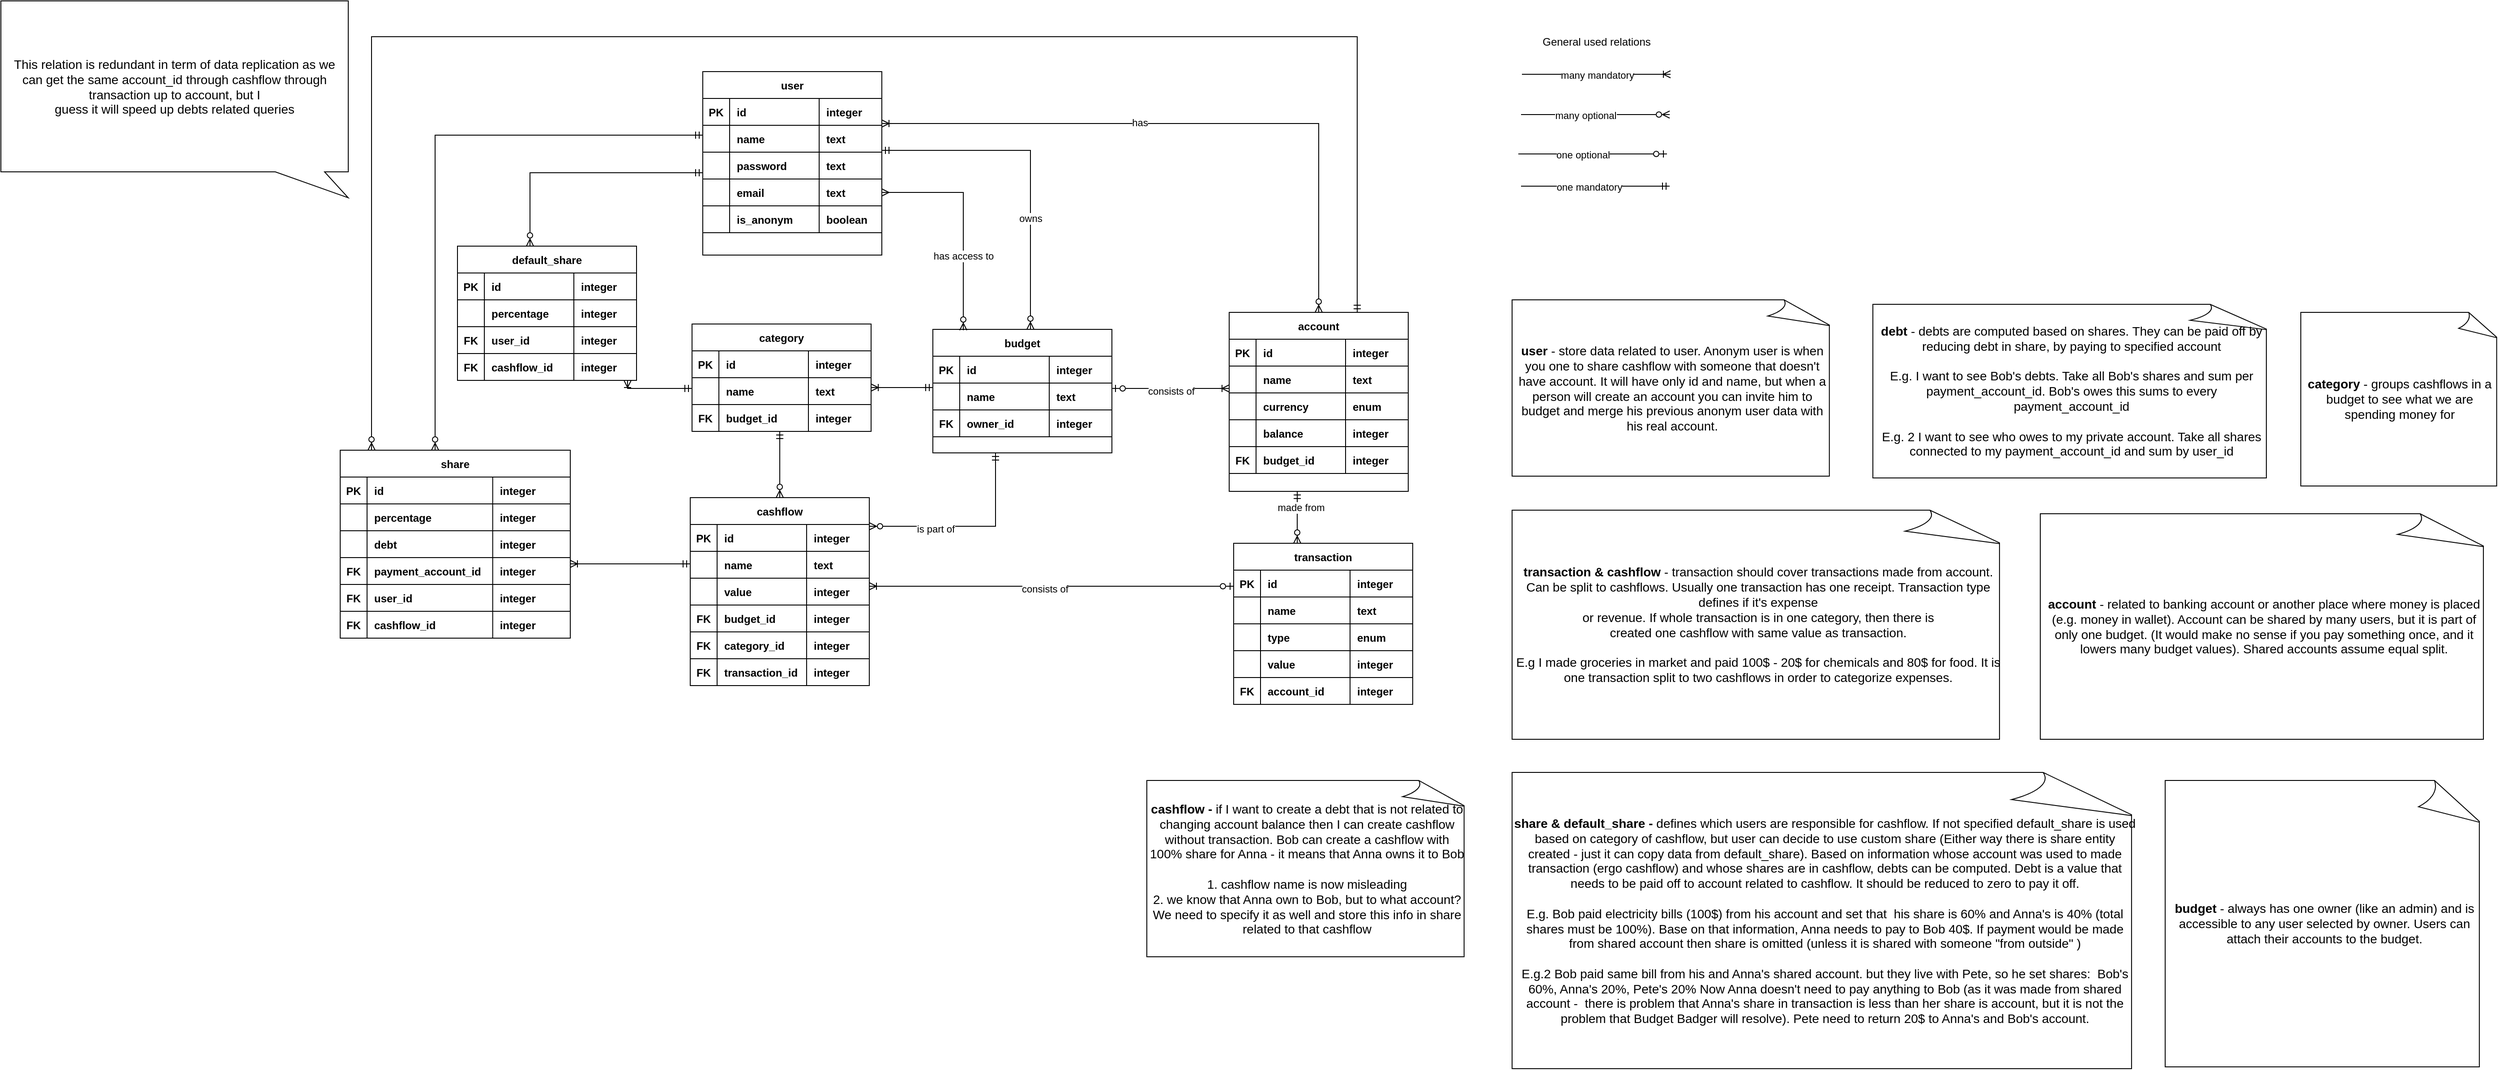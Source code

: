 <mxfile version="23.1.2" type="github">
  <diagram id="R2lEEEUBdFMjLlhIrx00" name="Page-1">
    <mxGraphModel dx="2537" dy="1939" grid="0" gridSize="10" guides="1" tooltips="1" connect="1" arrows="1" fold="1" page="1" pageScale="1" pageWidth="850" pageHeight="1100" math="0" shadow="0" extFonts="Permanent Marker^https://fonts.googleapis.com/css?family=Permanent+Marker">
      <root>
        <mxCell id="0" />
        <mxCell id="1" parent="0" />
        <mxCell id="C-vyLk0tnHw3VtMMgP7b-23" value="user" style="shape=table;startSize=30;container=1;collapsible=1;childLayout=tableLayout;fixedRows=1;rowLines=0;fontStyle=1;align=center;resizeLast=1;" parent="1" vertex="1">
          <mxGeometry x="89" y="60" width="200" height="205" as="geometry">
            <mxRectangle x="480" y="60" width="70" height="30" as="alternateBounds" />
          </mxGeometry>
        </mxCell>
        <mxCell id="C-vyLk0tnHw3VtMMgP7b-24" value="" style="shape=partialRectangle;collapsible=0;dropTarget=0;pointerEvents=0;fillColor=none;points=[[0,0.5],[1,0.5]];portConstraint=eastwest;top=0;left=0;right=0;bottom=1;" parent="C-vyLk0tnHw3VtMMgP7b-23" vertex="1">
          <mxGeometry y="30" width="200" height="30" as="geometry" />
        </mxCell>
        <mxCell id="C-vyLk0tnHw3VtMMgP7b-25" value="PK" style="shape=partialRectangle;overflow=hidden;connectable=0;fillColor=none;top=0;left=0;bottom=0;right=0;fontStyle=1;" parent="C-vyLk0tnHw3VtMMgP7b-24" vertex="1">
          <mxGeometry width="30" height="30" as="geometry">
            <mxRectangle width="30" height="30" as="alternateBounds" />
          </mxGeometry>
        </mxCell>
        <mxCell id="C-vyLk0tnHw3VtMMgP7b-26" value="id" style="shape=partialRectangle;overflow=hidden;connectable=0;fillColor=none;top=0;left=0;bottom=0;right=0;align=left;spacingLeft=6;fontStyle=1;" parent="C-vyLk0tnHw3VtMMgP7b-24" vertex="1">
          <mxGeometry x="30" width="100" height="30" as="geometry">
            <mxRectangle width="100" height="30" as="alternateBounds" />
          </mxGeometry>
        </mxCell>
        <mxCell id="Z7aUJKxSwOPx3vXHLACp-33" value="integer" style="shape=partialRectangle;overflow=hidden;connectable=0;fillColor=none;top=0;left=0;bottom=0;right=0;align=left;spacingLeft=6;fontStyle=1;" parent="C-vyLk0tnHw3VtMMgP7b-24" vertex="1">
          <mxGeometry x="130" width="70" height="30" as="geometry">
            <mxRectangle width="70" height="30" as="alternateBounds" />
          </mxGeometry>
        </mxCell>
        <mxCell id="Z7aUJKxSwOPx3vXHLACp-36" value="" style="shape=partialRectangle;collapsible=0;dropTarget=0;pointerEvents=0;fillColor=none;points=[[0,0.5],[1,0.5]];portConstraint=eastwest;top=0;left=0;right=0;bottom=1;" parent="C-vyLk0tnHw3VtMMgP7b-23" vertex="1">
          <mxGeometry y="60" width="200" height="30" as="geometry" />
        </mxCell>
        <mxCell id="Z7aUJKxSwOPx3vXHLACp-37" value="" style="shape=partialRectangle;overflow=hidden;connectable=0;fillColor=none;top=0;left=0;bottom=0;right=0;fontStyle=1;" parent="Z7aUJKxSwOPx3vXHLACp-36" vertex="1">
          <mxGeometry width="30" height="30" as="geometry">
            <mxRectangle width="30" height="30" as="alternateBounds" />
          </mxGeometry>
        </mxCell>
        <mxCell id="Z7aUJKxSwOPx3vXHLACp-38" value="name    " style="shape=partialRectangle;overflow=hidden;connectable=0;fillColor=none;top=0;left=0;bottom=0;right=0;align=left;spacingLeft=6;fontStyle=1;" parent="Z7aUJKxSwOPx3vXHLACp-36" vertex="1">
          <mxGeometry x="30" width="100" height="30" as="geometry">
            <mxRectangle width="100" height="30" as="alternateBounds" />
          </mxGeometry>
        </mxCell>
        <mxCell id="Z7aUJKxSwOPx3vXHLACp-39" value="text" style="shape=partialRectangle;overflow=hidden;connectable=0;fillColor=none;top=0;left=0;bottom=0;right=0;align=left;spacingLeft=6;fontStyle=1;" parent="Z7aUJKxSwOPx3vXHLACp-36" vertex="1">
          <mxGeometry x="130" width="70" height="30" as="geometry">
            <mxRectangle width="70" height="30" as="alternateBounds" />
          </mxGeometry>
        </mxCell>
        <mxCell id="Z7aUJKxSwOPx3vXHLACp-44" value="" style="shape=partialRectangle;collapsible=0;dropTarget=0;pointerEvents=0;fillColor=none;points=[[0,0.5],[1,0.5]];portConstraint=eastwest;top=0;left=0;right=0;bottom=1;" parent="C-vyLk0tnHw3VtMMgP7b-23" vertex="1">
          <mxGeometry y="90" width="200" height="30" as="geometry" />
        </mxCell>
        <mxCell id="Z7aUJKxSwOPx3vXHLACp-45" value="" style="shape=partialRectangle;overflow=hidden;connectable=0;fillColor=none;top=0;left=0;bottom=0;right=0;fontStyle=1;" parent="Z7aUJKxSwOPx3vXHLACp-44" vertex="1">
          <mxGeometry width="30" height="30" as="geometry">
            <mxRectangle width="30" height="30" as="alternateBounds" />
          </mxGeometry>
        </mxCell>
        <mxCell id="Z7aUJKxSwOPx3vXHLACp-46" value="password" style="shape=partialRectangle;overflow=hidden;connectable=0;fillColor=none;top=0;left=0;bottom=0;right=0;align=left;spacingLeft=6;fontStyle=1;" parent="Z7aUJKxSwOPx3vXHLACp-44" vertex="1">
          <mxGeometry x="30" width="100" height="30" as="geometry">
            <mxRectangle width="100" height="30" as="alternateBounds" />
          </mxGeometry>
        </mxCell>
        <mxCell id="Z7aUJKxSwOPx3vXHLACp-47" value="text" style="shape=partialRectangle;overflow=hidden;connectable=0;fillColor=none;top=0;left=0;bottom=0;right=0;align=left;spacingLeft=6;fontStyle=1;" parent="Z7aUJKxSwOPx3vXHLACp-44" vertex="1">
          <mxGeometry x="130" width="70" height="30" as="geometry">
            <mxRectangle width="70" height="30" as="alternateBounds" />
          </mxGeometry>
        </mxCell>
        <mxCell id="Z7aUJKxSwOPx3vXHLACp-67" value="" style="shape=partialRectangle;collapsible=0;dropTarget=0;pointerEvents=0;fillColor=none;points=[[0,0.5],[1,0.5]];portConstraint=eastwest;top=0;left=0;right=0;bottom=1;" parent="C-vyLk0tnHw3VtMMgP7b-23" vertex="1">
          <mxGeometry y="120" width="200" height="30" as="geometry" />
        </mxCell>
        <mxCell id="Z7aUJKxSwOPx3vXHLACp-68" value="" style="shape=partialRectangle;overflow=hidden;connectable=0;fillColor=none;top=0;left=0;bottom=0;right=0;fontStyle=1;" parent="Z7aUJKxSwOPx3vXHLACp-67" vertex="1">
          <mxGeometry width="30" height="30" as="geometry">
            <mxRectangle width="30" height="30" as="alternateBounds" />
          </mxGeometry>
        </mxCell>
        <mxCell id="Z7aUJKxSwOPx3vXHLACp-69" value="email" style="shape=partialRectangle;overflow=hidden;connectable=0;fillColor=none;top=0;left=0;bottom=0;right=0;align=left;spacingLeft=6;fontStyle=1;" parent="Z7aUJKxSwOPx3vXHLACp-67" vertex="1">
          <mxGeometry x="30" width="100" height="30" as="geometry">
            <mxRectangle width="100" height="30" as="alternateBounds" />
          </mxGeometry>
        </mxCell>
        <mxCell id="Z7aUJKxSwOPx3vXHLACp-70" value="text" style="shape=partialRectangle;overflow=hidden;connectable=0;fillColor=none;top=0;left=0;bottom=0;right=0;align=left;spacingLeft=6;fontStyle=1;" parent="Z7aUJKxSwOPx3vXHLACp-67" vertex="1">
          <mxGeometry x="130" width="70" height="30" as="geometry">
            <mxRectangle width="70" height="30" as="alternateBounds" />
          </mxGeometry>
        </mxCell>
        <mxCell id="spdXcX4dTDaVJKpS_4Wk-89" style="shape=partialRectangle;collapsible=0;dropTarget=0;pointerEvents=0;fillColor=none;points=[[0,0.5],[1,0.5]];portConstraint=eastwest;top=0;left=0;right=0;bottom=1;" parent="C-vyLk0tnHw3VtMMgP7b-23" vertex="1">
          <mxGeometry y="150" width="200" height="30" as="geometry" />
        </mxCell>
        <mxCell id="spdXcX4dTDaVJKpS_4Wk-90" style="shape=partialRectangle;overflow=hidden;connectable=0;fillColor=none;top=0;left=0;bottom=0;right=0;fontStyle=1;" parent="spdXcX4dTDaVJKpS_4Wk-89" vertex="1">
          <mxGeometry width="30" height="30" as="geometry">
            <mxRectangle width="30" height="30" as="alternateBounds" />
          </mxGeometry>
        </mxCell>
        <mxCell id="spdXcX4dTDaVJKpS_4Wk-91" value="is_anonym" style="shape=partialRectangle;overflow=hidden;connectable=0;fillColor=none;top=0;left=0;bottom=0;right=0;align=left;spacingLeft=6;fontStyle=1;" parent="spdXcX4dTDaVJKpS_4Wk-89" vertex="1">
          <mxGeometry x="30" width="100" height="30" as="geometry">
            <mxRectangle width="100" height="30" as="alternateBounds" />
          </mxGeometry>
        </mxCell>
        <mxCell id="spdXcX4dTDaVJKpS_4Wk-92" value="boolean" style="shape=partialRectangle;overflow=hidden;connectable=0;fillColor=none;top=0;left=0;bottom=0;right=0;align=left;spacingLeft=6;fontStyle=1;" parent="spdXcX4dTDaVJKpS_4Wk-89" vertex="1">
          <mxGeometry x="130" width="70" height="30" as="geometry">
            <mxRectangle width="70" height="30" as="alternateBounds" />
          </mxGeometry>
        </mxCell>
        <mxCell id="Z7aUJKxSwOPx3vXHLACp-52" value="account" style="shape=table;startSize=30;container=1;collapsible=1;childLayout=tableLayout;fixedRows=1;rowLines=0;fontStyle=1;align=center;resizeLast=1;" parent="1" vertex="1">
          <mxGeometry x="677" y="329" width="200" height="200" as="geometry">
            <mxRectangle x="480" y="60" width="70" height="30" as="alternateBounds" />
          </mxGeometry>
        </mxCell>
        <mxCell id="Z7aUJKxSwOPx3vXHLACp-53" value="" style="shape=partialRectangle;collapsible=0;dropTarget=0;pointerEvents=0;fillColor=none;points=[[0,0.5],[1,0.5]];portConstraint=eastwest;top=0;left=0;right=0;bottom=1;" parent="Z7aUJKxSwOPx3vXHLACp-52" vertex="1">
          <mxGeometry y="30" width="200" height="30" as="geometry" />
        </mxCell>
        <mxCell id="Z7aUJKxSwOPx3vXHLACp-54" value="PK" style="shape=partialRectangle;overflow=hidden;connectable=0;fillColor=none;top=0;left=0;bottom=0;right=0;fontStyle=1;" parent="Z7aUJKxSwOPx3vXHLACp-53" vertex="1">
          <mxGeometry width="30" height="30" as="geometry">
            <mxRectangle width="30" height="30" as="alternateBounds" />
          </mxGeometry>
        </mxCell>
        <mxCell id="Z7aUJKxSwOPx3vXHLACp-55" value="id" style="shape=partialRectangle;overflow=hidden;connectable=0;fillColor=none;top=0;left=0;bottom=0;right=0;align=left;spacingLeft=6;fontStyle=1;" parent="Z7aUJKxSwOPx3vXHLACp-53" vertex="1">
          <mxGeometry x="30" width="100" height="30" as="geometry">
            <mxRectangle width="100" height="30" as="alternateBounds" />
          </mxGeometry>
        </mxCell>
        <mxCell id="Z7aUJKxSwOPx3vXHLACp-56" value="integer" style="shape=partialRectangle;overflow=hidden;connectable=0;fillColor=none;top=0;left=0;bottom=0;right=0;align=left;spacingLeft=6;fontStyle=1;" parent="Z7aUJKxSwOPx3vXHLACp-53" vertex="1">
          <mxGeometry x="130" width="70" height="30" as="geometry">
            <mxRectangle width="70" height="30" as="alternateBounds" />
          </mxGeometry>
        </mxCell>
        <mxCell id="Z7aUJKxSwOPx3vXHLACp-57" value="" style="shape=partialRectangle;collapsible=0;dropTarget=0;pointerEvents=0;fillColor=none;points=[[0,0.5],[1,0.5]];portConstraint=eastwest;top=0;left=0;right=0;bottom=1;" parent="Z7aUJKxSwOPx3vXHLACp-52" vertex="1">
          <mxGeometry y="60" width="200" height="30" as="geometry" />
        </mxCell>
        <mxCell id="Z7aUJKxSwOPx3vXHLACp-58" value="" style="shape=partialRectangle;overflow=hidden;connectable=0;fillColor=none;top=0;left=0;bottom=0;right=0;fontStyle=1;" parent="Z7aUJKxSwOPx3vXHLACp-57" vertex="1">
          <mxGeometry width="30" height="30" as="geometry">
            <mxRectangle width="30" height="30" as="alternateBounds" />
          </mxGeometry>
        </mxCell>
        <mxCell id="Z7aUJKxSwOPx3vXHLACp-59" value="name" style="shape=partialRectangle;overflow=hidden;connectable=0;fillColor=none;top=0;left=0;bottom=0;right=0;align=left;spacingLeft=6;fontStyle=1;" parent="Z7aUJKxSwOPx3vXHLACp-57" vertex="1">
          <mxGeometry x="30" width="100" height="30" as="geometry">
            <mxRectangle width="100" height="30" as="alternateBounds" />
          </mxGeometry>
        </mxCell>
        <mxCell id="Z7aUJKxSwOPx3vXHLACp-60" value="text" style="shape=partialRectangle;overflow=hidden;connectable=0;fillColor=none;top=0;left=0;bottom=0;right=0;align=left;spacingLeft=6;fontStyle=1;" parent="Z7aUJKxSwOPx3vXHLACp-57" vertex="1">
          <mxGeometry x="130" width="70" height="30" as="geometry">
            <mxRectangle width="70" height="30" as="alternateBounds" />
          </mxGeometry>
        </mxCell>
        <mxCell id="Z7aUJKxSwOPx3vXHLACp-61" value="" style="shape=partialRectangle;collapsible=0;dropTarget=0;pointerEvents=0;fillColor=none;points=[[0,0.5],[1,0.5]];portConstraint=eastwest;top=0;left=0;right=0;bottom=1;" parent="Z7aUJKxSwOPx3vXHLACp-52" vertex="1">
          <mxGeometry y="90" width="200" height="30" as="geometry" />
        </mxCell>
        <mxCell id="Z7aUJKxSwOPx3vXHLACp-62" value="" style="shape=partialRectangle;overflow=hidden;connectable=0;fillColor=none;top=0;left=0;bottom=0;right=0;fontStyle=1;" parent="Z7aUJKxSwOPx3vXHLACp-61" vertex="1">
          <mxGeometry width="30" height="30" as="geometry">
            <mxRectangle width="30" height="30" as="alternateBounds" />
          </mxGeometry>
        </mxCell>
        <mxCell id="Z7aUJKxSwOPx3vXHLACp-63" value="currency" style="shape=partialRectangle;overflow=hidden;connectable=0;fillColor=none;top=0;left=0;bottom=0;right=0;align=left;spacingLeft=6;fontStyle=1;" parent="Z7aUJKxSwOPx3vXHLACp-61" vertex="1">
          <mxGeometry x="30" width="100" height="30" as="geometry">
            <mxRectangle width="100" height="30" as="alternateBounds" />
          </mxGeometry>
        </mxCell>
        <mxCell id="Z7aUJKxSwOPx3vXHLACp-64" value="enum" style="shape=partialRectangle;overflow=hidden;connectable=0;fillColor=none;top=0;left=0;bottom=0;right=0;align=left;spacingLeft=6;fontStyle=1;" parent="Z7aUJKxSwOPx3vXHLACp-61" vertex="1">
          <mxGeometry x="130" width="70" height="30" as="geometry">
            <mxRectangle width="70" height="30" as="alternateBounds" />
          </mxGeometry>
        </mxCell>
        <mxCell id="Z7aUJKxSwOPx3vXHLACp-71" value="" style="shape=partialRectangle;collapsible=0;dropTarget=0;pointerEvents=0;fillColor=none;points=[[0,0.5],[1,0.5]];portConstraint=eastwest;top=0;left=0;right=0;bottom=1;" parent="Z7aUJKxSwOPx3vXHLACp-52" vertex="1">
          <mxGeometry y="120" width="200" height="30" as="geometry" />
        </mxCell>
        <mxCell id="Z7aUJKxSwOPx3vXHLACp-72" value="" style="shape=partialRectangle;overflow=hidden;connectable=0;fillColor=none;top=0;left=0;bottom=0;right=0;fontStyle=1;" parent="Z7aUJKxSwOPx3vXHLACp-71" vertex="1">
          <mxGeometry width="30" height="30" as="geometry">
            <mxRectangle width="30" height="30" as="alternateBounds" />
          </mxGeometry>
        </mxCell>
        <mxCell id="Z7aUJKxSwOPx3vXHLACp-73" value="balance" style="shape=partialRectangle;overflow=hidden;connectable=0;fillColor=none;top=0;left=0;bottom=0;right=0;align=left;spacingLeft=6;fontStyle=1;" parent="Z7aUJKxSwOPx3vXHLACp-71" vertex="1">
          <mxGeometry x="30" width="100" height="30" as="geometry">
            <mxRectangle width="100" height="30" as="alternateBounds" />
          </mxGeometry>
        </mxCell>
        <mxCell id="Z7aUJKxSwOPx3vXHLACp-74" value="integer" style="shape=partialRectangle;overflow=hidden;connectable=0;fillColor=none;top=0;left=0;bottom=0;right=0;align=left;spacingLeft=6;fontStyle=1;" parent="Z7aUJKxSwOPx3vXHLACp-71" vertex="1">
          <mxGeometry x="130" width="70" height="30" as="geometry">
            <mxRectangle width="70" height="30" as="alternateBounds" />
          </mxGeometry>
        </mxCell>
        <mxCell id="spdXcX4dTDaVJKpS_4Wk-78" style="shape=partialRectangle;collapsible=0;dropTarget=0;pointerEvents=0;fillColor=none;points=[[0,0.5],[1,0.5]];portConstraint=eastwest;top=0;left=0;right=0;bottom=1;" parent="Z7aUJKxSwOPx3vXHLACp-52" vertex="1">
          <mxGeometry y="150" width="200" height="30" as="geometry" />
        </mxCell>
        <mxCell id="spdXcX4dTDaVJKpS_4Wk-79" value="FK" style="shape=partialRectangle;overflow=hidden;connectable=0;fillColor=none;top=0;left=0;bottom=0;right=0;fontStyle=1;" parent="spdXcX4dTDaVJKpS_4Wk-78" vertex="1">
          <mxGeometry width="30" height="30" as="geometry">
            <mxRectangle width="30" height="30" as="alternateBounds" />
          </mxGeometry>
        </mxCell>
        <mxCell id="spdXcX4dTDaVJKpS_4Wk-80" value="budget_id" style="shape=partialRectangle;overflow=hidden;connectable=0;fillColor=none;top=0;left=0;bottom=0;right=0;align=left;spacingLeft=6;fontStyle=1;" parent="spdXcX4dTDaVJKpS_4Wk-78" vertex="1">
          <mxGeometry x="30" width="100" height="30" as="geometry">
            <mxRectangle width="100" height="30" as="alternateBounds" />
          </mxGeometry>
        </mxCell>
        <mxCell id="spdXcX4dTDaVJKpS_4Wk-81" value="integer" style="shape=partialRectangle;overflow=hidden;connectable=0;fillColor=none;top=0;left=0;bottom=0;right=0;align=left;spacingLeft=6;fontStyle=1;" parent="spdXcX4dTDaVJKpS_4Wk-78" vertex="1">
          <mxGeometry x="130" width="70" height="30" as="geometry">
            <mxRectangle width="70" height="30" as="alternateBounds" />
          </mxGeometry>
        </mxCell>
        <mxCell id="Z7aUJKxSwOPx3vXHLACp-75" value="budget" style="shape=table;startSize=30;container=1;collapsible=1;childLayout=tableLayout;fixedRows=1;rowLines=0;fontStyle=1;align=center;resizeLast=1;" parent="1" vertex="1">
          <mxGeometry x="346" y="348" width="200" height="138" as="geometry">
            <mxRectangle x="480" y="60" width="70" height="30" as="alternateBounds" />
          </mxGeometry>
        </mxCell>
        <mxCell id="Z7aUJKxSwOPx3vXHLACp-76" value="" style="shape=partialRectangle;collapsible=0;dropTarget=0;pointerEvents=0;fillColor=none;points=[[0,0.5],[1,0.5]];portConstraint=eastwest;top=0;left=0;right=0;bottom=1;" parent="Z7aUJKxSwOPx3vXHLACp-75" vertex="1">
          <mxGeometry y="30" width="200" height="30" as="geometry" />
        </mxCell>
        <mxCell id="Z7aUJKxSwOPx3vXHLACp-77" value="PK" style="shape=partialRectangle;overflow=hidden;connectable=0;fillColor=none;top=0;left=0;bottom=0;right=0;fontStyle=1;" parent="Z7aUJKxSwOPx3vXHLACp-76" vertex="1">
          <mxGeometry width="30" height="30" as="geometry">
            <mxRectangle width="30" height="30" as="alternateBounds" />
          </mxGeometry>
        </mxCell>
        <mxCell id="Z7aUJKxSwOPx3vXHLACp-78" value="id" style="shape=partialRectangle;overflow=hidden;connectable=0;fillColor=none;top=0;left=0;bottom=0;right=0;align=left;spacingLeft=6;fontStyle=1;" parent="Z7aUJKxSwOPx3vXHLACp-76" vertex="1">
          <mxGeometry x="30" width="100" height="30" as="geometry">
            <mxRectangle width="100" height="30" as="alternateBounds" />
          </mxGeometry>
        </mxCell>
        <mxCell id="Z7aUJKxSwOPx3vXHLACp-79" value="integer" style="shape=partialRectangle;overflow=hidden;connectable=0;fillColor=none;top=0;left=0;bottom=0;right=0;align=left;spacingLeft=6;fontStyle=1;" parent="Z7aUJKxSwOPx3vXHLACp-76" vertex="1">
          <mxGeometry x="130" width="70" height="30" as="geometry">
            <mxRectangle width="70" height="30" as="alternateBounds" />
          </mxGeometry>
        </mxCell>
        <mxCell id="Z7aUJKxSwOPx3vXHLACp-80" value="" style="shape=partialRectangle;collapsible=0;dropTarget=0;pointerEvents=0;fillColor=none;points=[[0,0.5],[1,0.5]];portConstraint=eastwest;top=0;left=0;right=0;bottom=1;" parent="Z7aUJKxSwOPx3vXHLACp-75" vertex="1">
          <mxGeometry y="60" width="200" height="30" as="geometry" />
        </mxCell>
        <mxCell id="Z7aUJKxSwOPx3vXHLACp-81" value="" style="shape=partialRectangle;overflow=hidden;connectable=0;fillColor=none;top=0;left=0;bottom=0;right=0;fontStyle=1;" parent="Z7aUJKxSwOPx3vXHLACp-80" vertex="1">
          <mxGeometry width="30" height="30" as="geometry">
            <mxRectangle width="30" height="30" as="alternateBounds" />
          </mxGeometry>
        </mxCell>
        <mxCell id="Z7aUJKxSwOPx3vXHLACp-82" value="name" style="shape=partialRectangle;overflow=hidden;connectable=0;fillColor=none;top=0;left=0;bottom=0;right=0;align=left;spacingLeft=6;fontStyle=1;verticalAlign=middle;" parent="Z7aUJKxSwOPx3vXHLACp-80" vertex="1">
          <mxGeometry x="30" width="100" height="30" as="geometry">
            <mxRectangle width="100" height="30" as="alternateBounds" />
          </mxGeometry>
        </mxCell>
        <mxCell id="Z7aUJKxSwOPx3vXHLACp-83" value="text" style="shape=partialRectangle;overflow=hidden;connectable=0;fillColor=none;top=0;left=0;bottom=0;right=0;align=left;spacingLeft=6;fontStyle=1;" parent="Z7aUJKxSwOPx3vXHLACp-80" vertex="1">
          <mxGeometry x="130" width="70" height="30" as="geometry">
            <mxRectangle width="70" height="30" as="alternateBounds" />
          </mxGeometry>
        </mxCell>
        <mxCell id="spdXcX4dTDaVJKpS_4Wk-42" style="shape=partialRectangle;collapsible=0;dropTarget=0;pointerEvents=0;fillColor=none;points=[[0,0.5],[1,0.5]];portConstraint=eastwest;top=0;left=0;right=0;bottom=1;" parent="Z7aUJKxSwOPx3vXHLACp-75" vertex="1">
          <mxGeometry y="90" width="200" height="30" as="geometry" />
        </mxCell>
        <mxCell id="spdXcX4dTDaVJKpS_4Wk-43" value="FK" style="shape=partialRectangle;overflow=hidden;connectable=0;fillColor=none;top=0;left=0;bottom=0;right=0;fontStyle=1;" parent="spdXcX4dTDaVJKpS_4Wk-42" vertex="1">
          <mxGeometry width="30" height="30" as="geometry">
            <mxRectangle width="30" height="30" as="alternateBounds" />
          </mxGeometry>
        </mxCell>
        <mxCell id="spdXcX4dTDaVJKpS_4Wk-44" value="owner_id" style="shape=partialRectangle;overflow=hidden;connectable=0;fillColor=none;top=0;left=0;bottom=0;right=0;align=left;spacingLeft=6;fontStyle=1;verticalAlign=middle;" parent="spdXcX4dTDaVJKpS_4Wk-42" vertex="1">
          <mxGeometry x="30" width="100" height="30" as="geometry">
            <mxRectangle width="100" height="30" as="alternateBounds" />
          </mxGeometry>
        </mxCell>
        <mxCell id="spdXcX4dTDaVJKpS_4Wk-45" value="integer" style="shape=partialRectangle;overflow=hidden;connectable=0;fillColor=none;top=0;left=0;bottom=0;right=0;align=left;spacingLeft=6;fontStyle=1;" parent="spdXcX4dTDaVJKpS_4Wk-42" vertex="1">
          <mxGeometry x="130" width="70" height="30" as="geometry">
            <mxRectangle width="70" height="30" as="alternateBounds" />
          </mxGeometry>
        </mxCell>
        <mxCell id="Z7aUJKxSwOPx3vXHLACp-92" value="category" style="shape=table;startSize=30;container=1;collapsible=1;childLayout=tableLayout;fixedRows=1;rowLines=0;fontStyle=1;align=center;resizeLast=1;" parent="1" vertex="1">
          <mxGeometry x="77" y="342" width="200" height="120" as="geometry">
            <mxRectangle x="480" y="60" width="70" height="30" as="alternateBounds" />
          </mxGeometry>
        </mxCell>
        <mxCell id="Z7aUJKxSwOPx3vXHLACp-93" value="" style="shape=partialRectangle;collapsible=0;dropTarget=0;pointerEvents=0;fillColor=none;points=[[0,0.5],[1,0.5]];portConstraint=eastwest;top=0;left=0;right=0;bottom=1;" parent="Z7aUJKxSwOPx3vXHLACp-92" vertex="1">
          <mxGeometry y="30" width="200" height="30" as="geometry" />
        </mxCell>
        <mxCell id="Z7aUJKxSwOPx3vXHLACp-94" value="PK" style="shape=partialRectangle;overflow=hidden;connectable=0;fillColor=none;top=0;left=0;bottom=0;right=0;fontStyle=1;" parent="Z7aUJKxSwOPx3vXHLACp-93" vertex="1">
          <mxGeometry width="30" height="30" as="geometry">
            <mxRectangle width="30" height="30" as="alternateBounds" />
          </mxGeometry>
        </mxCell>
        <mxCell id="Z7aUJKxSwOPx3vXHLACp-95" value="id" style="shape=partialRectangle;overflow=hidden;connectable=0;fillColor=none;top=0;left=0;bottom=0;right=0;align=left;spacingLeft=6;fontStyle=1;" parent="Z7aUJKxSwOPx3vXHLACp-93" vertex="1">
          <mxGeometry x="30" width="100" height="30" as="geometry">
            <mxRectangle width="100" height="30" as="alternateBounds" />
          </mxGeometry>
        </mxCell>
        <mxCell id="Z7aUJKxSwOPx3vXHLACp-96" value="integer" style="shape=partialRectangle;overflow=hidden;connectable=0;fillColor=none;top=0;left=0;bottom=0;right=0;align=left;spacingLeft=6;fontStyle=1;" parent="Z7aUJKxSwOPx3vXHLACp-93" vertex="1">
          <mxGeometry x="130" width="70" height="30" as="geometry">
            <mxRectangle width="70" height="30" as="alternateBounds" />
          </mxGeometry>
        </mxCell>
        <mxCell id="Z7aUJKxSwOPx3vXHLACp-170" value="" style="shape=partialRectangle;collapsible=0;dropTarget=0;pointerEvents=0;fillColor=none;points=[[0,0.5],[1,0.5]];portConstraint=eastwest;top=0;left=0;right=0;bottom=1;" parent="Z7aUJKxSwOPx3vXHLACp-92" vertex="1">
          <mxGeometry y="60" width="200" height="30" as="geometry" />
        </mxCell>
        <mxCell id="Z7aUJKxSwOPx3vXHLACp-171" value="" style="shape=partialRectangle;overflow=hidden;connectable=0;fillColor=none;top=0;left=0;bottom=0;right=0;fontStyle=1;" parent="Z7aUJKxSwOPx3vXHLACp-170" vertex="1">
          <mxGeometry width="30" height="30" as="geometry">
            <mxRectangle width="30" height="30" as="alternateBounds" />
          </mxGeometry>
        </mxCell>
        <mxCell id="Z7aUJKxSwOPx3vXHLACp-172" value="name" style="shape=partialRectangle;overflow=hidden;connectable=0;fillColor=none;top=0;left=0;bottom=0;right=0;align=left;spacingLeft=6;fontStyle=1;" parent="Z7aUJKxSwOPx3vXHLACp-170" vertex="1">
          <mxGeometry x="30" width="100" height="30" as="geometry">
            <mxRectangle width="100" height="30" as="alternateBounds" />
          </mxGeometry>
        </mxCell>
        <mxCell id="Z7aUJKxSwOPx3vXHLACp-173" value="text" style="shape=partialRectangle;overflow=hidden;connectable=0;fillColor=none;top=0;left=0;bottom=0;right=0;align=left;spacingLeft=6;fontStyle=1;" parent="Z7aUJKxSwOPx3vXHLACp-170" vertex="1">
          <mxGeometry x="130" width="70" height="30" as="geometry">
            <mxRectangle width="70" height="30" as="alternateBounds" />
          </mxGeometry>
        </mxCell>
        <mxCell id="spdXcX4dTDaVJKpS_4Wk-83" style="shape=partialRectangle;collapsible=0;dropTarget=0;pointerEvents=0;fillColor=none;points=[[0,0.5],[1,0.5]];portConstraint=eastwest;top=0;left=0;right=0;bottom=1;" parent="Z7aUJKxSwOPx3vXHLACp-92" vertex="1">
          <mxGeometry y="90" width="200" height="30" as="geometry" />
        </mxCell>
        <mxCell id="spdXcX4dTDaVJKpS_4Wk-84" value="FK" style="shape=partialRectangle;overflow=hidden;connectable=0;fillColor=none;top=0;left=0;bottom=0;right=0;fontStyle=1;" parent="spdXcX4dTDaVJKpS_4Wk-83" vertex="1">
          <mxGeometry width="30" height="30" as="geometry">
            <mxRectangle width="30" height="30" as="alternateBounds" />
          </mxGeometry>
        </mxCell>
        <mxCell id="spdXcX4dTDaVJKpS_4Wk-85" value="budget_id" style="shape=partialRectangle;overflow=hidden;connectable=0;fillColor=none;top=0;left=0;bottom=0;right=0;align=left;spacingLeft=6;fontStyle=1;" parent="spdXcX4dTDaVJKpS_4Wk-83" vertex="1">
          <mxGeometry x="30" width="100" height="30" as="geometry">
            <mxRectangle width="100" height="30" as="alternateBounds" />
          </mxGeometry>
        </mxCell>
        <mxCell id="spdXcX4dTDaVJKpS_4Wk-86" value="integer" style="shape=partialRectangle;overflow=hidden;connectable=0;fillColor=none;top=0;left=0;bottom=0;right=0;align=left;spacingLeft=6;fontStyle=1;" parent="spdXcX4dTDaVJKpS_4Wk-83" vertex="1">
          <mxGeometry x="130" width="70" height="30" as="geometry">
            <mxRectangle width="70" height="30" as="alternateBounds" />
          </mxGeometry>
        </mxCell>
        <mxCell id="Z7aUJKxSwOPx3vXHLACp-109" value="transaction" style="shape=table;startSize=30;container=1;collapsible=1;childLayout=tableLayout;fixedRows=1;rowLines=0;fontStyle=1;align=center;resizeLast=1;" parent="1" vertex="1">
          <mxGeometry x="682" y="587" width="200" height="180" as="geometry">
            <mxRectangle x="480" y="60" width="70" height="30" as="alternateBounds" />
          </mxGeometry>
        </mxCell>
        <mxCell id="Z7aUJKxSwOPx3vXHLACp-110" value="" style="shape=partialRectangle;collapsible=0;dropTarget=0;pointerEvents=0;fillColor=none;points=[[0,0.5],[1,0.5]];portConstraint=eastwest;top=0;left=0;right=0;bottom=1;" parent="Z7aUJKxSwOPx3vXHLACp-109" vertex="1">
          <mxGeometry y="30" width="200" height="30" as="geometry" />
        </mxCell>
        <mxCell id="Z7aUJKxSwOPx3vXHLACp-111" value="PK" style="shape=partialRectangle;overflow=hidden;connectable=0;fillColor=none;top=0;left=0;bottom=0;right=0;fontStyle=1;" parent="Z7aUJKxSwOPx3vXHLACp-110" vertex="1">
          <mxGeometry width="30" height="30" as="geometry">
            <mxRectangle width="30" height="30" as="alternateBounds" />
          </mxGeometry>
        </mxCell>
        <mxCell id="Z7aUJKxSwOPx3vXHLACp-112" value="id" style="shape=partialRectangle;overflow=hidden;connectable=0;fillColor=none;top=0;left=0;bottom=0;right=0;align=left;spacingLeft=6;fontStyle=1;" parent="Z7aUJKxSwOPx3vXHLACp-110" vertex="1">
          <mxGeometry x="30" width="100" height="30" as="geometry">
            <mxRectangle width="100" height="30" as="alternateBounds" />
          </mxGeometry>
        </mxCell>
        <mxCell id="Z7aUJKxSwOPx3vXHLACp-113" value="integer" style="shape=partialRectangle;overflow=hidden;connectable=0;fillColor=none;top=0;left=0;bottom=0;right=0;align=left;spacingLeft=6;fontStyle=1;" parent="Z7aUJKxSwOPx3vXHLACp-110" vertex="1">
          <mxGeometry x="130" width="70" height="30" as="geometry">
            <mxRectangle width="70" height="30" as="alternateBounds" />
          </mxGeometry>
        </mxCell>
        <mxCell id="Z7aUJKxSwOPx3vXHLACp-114" value="" style="shape=partialRectangle;collapsible=0;dropTarget=0;pointerEvents=0;fillColor=none;points=[[0,0.5],[1,0.5]];portConstraint=eastwest;top=0;left=0;right=0;bottom=1;" parent="Z7aUJKxSwOPx3vXHLACp-109" vertex="1">
          <mxGeometry y="60" width="200" height="30" as="geometry" />
        </mxCell>
        <mxCell id="Z7aUJKxSwOPx3vXHLACp-115" value="" style="shape=partialRectangle;overflow=hidden;connectable=0;fillColor=none;top=0;left=0;bottom=0;right=0;fontStyle=1;" parent="Z7aUJKxSwOPx3vXHLACp-114" vertex="1">
          <mxGeometry width="30" height="30" as="geometry">
            <mxRectangle width="30" height="30" as="alternateBounds" />
          </mxGeometry>
        </mxCell>
        <mxCell id="Z7aUJKxSwOPx3vXHLACp-116" value="name" style="shape=partialRectangle;overflow=hidden;connectable=0;fillColor=none;top=0;left=0;bottom=0;right=0;align=left;spacingLeft=6;fontStyle=1;" parent="Z7aUJKxSwOPx3vXHLACp-114" vertex="1">
          <mxGeometry x="30" width="100" height="30" as="geometry">
            <mxRectangle width="100" height="30" as="alternateBounds" />
          </mxGeometry>
        </mxCell>
        <mxCell id="Z7aUJKxSwOPx3vXHLACp-117" value="text" style="shape=partialRectangle;overflow=hidden;connectable=0;fillColor=none;top=0;left=0;bottom=0;right=0;align=left;spacingLeft=6;fontStyle=1;" parent="Z7aUJKxSwOPx3vXHLACp-114" vertex="1">
          <mxGeometry x="130" width="70" height="30" as="geometry">
            <mxRectangle width="70" height="30" as="alternateBounds" />
          </mxGeometry>
        </mxCell>
        <mxCell id="Z7aUJKxSwOPx3vXHLACp-151" value="" style="shape=partialRectangle;collapsible=0;dropTarget=0;pointerEvents=0;fillColor=none;points=[[0,0.5],[1,0.5]];portConstraint=eastwest;top=0;left=0;right=0;bottom=1;" parent="Z7aUJKxSwOPx3vXHLACp-109" vertex="1">
          <mxGeometry y="90" width="200" height="30" as="geometry" />
        </mxCell>
        <mxCell id="Z7aUJKxSwOPx3vXHLACp-152" value="" style="shape=partialRectangle;overflow=hidden;connectable=0;fillColor=none;top=0;left=0;bottom=0;right=0;fontStyle=1;" parent="Z7aUJKxSwOPx3vXHLACp-151" vertex="1">
          <mxGeometry width="30" height="30" as="geometry">
            <mxRectangle width="30" height="30" as="alternateBounds" />
          </mxGeometry>
        </mxCell>
        <mxCell id="Z7aUJKxSwOPx3vXHLACp-153" value="type" style="shape=partialRectangle;overflow=hidden;connectable=0;fillColor=none;top=0;left=0;bottom=0;right=0;align=left;spacingLeft=6;fontStyle=1;" parent="Z7aUJKxSwOPx3vXHLACp-151" vertex="1">
          <mxGeometry x="30" width="100" height="30" as="geometry">
            <mxRectangle width="100" height="30" as="alternateBounds" />
          </mxGeometry>
        </mxCell>
        <mxCell id="Z7aUJKxSwOPx3vXHLACp-154" value="enum" style="shape=partialRectangle;overflow=hidden;connectable=0;fillColor=none;top=0;left=0;bottom=0;right=0;align=left;spacingLeft=6;fontStyle=1;" parent="Z7aUJKxSwOPx3vXHLACp-151" vertex="1">
          <mxGeometry x="130" width="70" height="30" as="geometry">
            <mxRectangle width="70" height="30" as="alternateBounds" />
          </mxGeometry>
        </mxCell>
        <mxCell id="Z7aUJKxSwOPx3vXHLACp-155" value="" style="shape=partialRectangle;collapsible=0;dropTarget=0;pointerEvents=0;fillColor=none;points=[[0,0.5],[1,0.5]];portConstraint=eastwest;top=0;left=0;right=0;bottom=1;" parent="Z7aUJKxSwOPx3vXHLACp-109" vertex="1">
          <mxGeometry y="120" width="200" height="30" as="geometry" />
        </mxCell>
        <mxCell id="Z7aUJKxSwOPx3vXHLACp-156" value="" style="shape=partialRectangle;overflow=hidden;connectable=0;fillColor=none;top=0;left=0;bottom=0;right=0;fontStyle=1;" parent="Z7aUJKxSwOPx3vXHLACp-155" vertex="1">
          <mxGeometry width="30" height="30" as="geometry">
            <mxRectangle width="30" height="30" as="alternateBounds" />
          </mxGeometry>
        </mxCell>
        <mxCell id="Z7aUJKxSwOPx3vXHLACp-157" value="value" style="shape=partialRectangle;overflow=hidden;connectable=0;fillColor=none;top=0;left=0;bottom=0;right=0;align=left;spacingLeft=6;fontStyle=1;" parent="Z7aUJKxSwOPx3vXHLACp-155" vertex="1">
          <mxGeometry x="30" width="100" height="30" as="geometry">
            <mxRectangle width="100" height="30" as="alternateBounds" />
          </mxGeometry>
        </mxCell>
        <mxCell id="Z7aUJKxSwOPx3vXHLACp-158" value="integer" style="shape=partialRectangle;overflow=hidden;connectable=0;fillColor=none;top=0;left=0;bottom=0;right=0;align=left;spacingLeft=6;fontStyle=1;" parent="Z7aUJKxSwOPx3vXHLACp-155" vertex="1">
          <mxGeometry x="130" width="70" height="30" as="geometry">
            <mxRectangle width="70" height="30" as="alternateBounds" />
          </mxGeometry>
        </mxCell>
        <mxCell id="spdXcX4dTDaVJKpS_4Wk-24" value="" style="shape=partialRectangle;collapsible=0;dropTarget=0;pointerEvents=0;fillColor=none;points=[[0,0.5],[1,0.5]];portConstraint=eastwest;top=0;left=0;right=0;bottom=1;" parent="Z7aUJKxSwOPx3vXHLACp-109" vertex="1">
          <mxGeometry y="150" width="200" height="30" as="geometry" />
        </mxCell>
        <mxCell id="spdXcX4dTDaVJKpS_4Wk-25" value="FK" style="shape=partialRectangle;overflow=hidden;connectable=0;fillColor=none;top=0;left=0;bottom=0;right=0;fontStyle=1;" parent="spdXcX4dTDaVJKpS_4Wk-24" vertex="1">
          <mxGeometry width="30" height="30" as="geometry">
            <mxRectangle width="30" height="30" as="alternateBounds" />
          </mxGeometry>
        </mxCell>
        <mxCell id="spdXcX4dTDaVJKpS_4Wk-26" value="account_id" style="shape=partialRectangle;overflow=hidden;connectable=0;fillColor=none;top=0;left=0;bottom=0;right=0;align=left;spacingLeft=6;fontStyle=1;" parent="spdXcX4dTDaVJKpS_4Wk-24" vertex="1">
          <mxGeometry x="30" width="100" height="30" as="geometry">
            <mxRectangle width="100" height="30" as="alternateBounds" />
          </mxGeometry>
        </mxCell>
        <mxCell id="spdXcX4dTDaVJKpS_4Wk-27" value="integer" style="shape=partialRectangle;overflow=hidden;connectable=0;fillColor=none;top=0;left=0;bottom=0;right=0;align=left;spacingLeft=6;fontStyle=1;" parent="spdXcX4dTDaVJKpS_4Wk-24" vertex="1">
          <mxGeometry x="130" width="70" height="30" as="geometry">
            <mxRectangle width="70" height="30" as="alternateBounds" />
          </mxGeometry>
        </mxCell>
        <mxCell id="Z7aUJKxSwOPx3vXHLACp-127" value="" style="edgeStyle=elbowEdgeStyle;fontSize=12;html=1;endArrow=ERoneToMany;startArrow=ERzeroToMany;rounded=0;exitX=0.5;exitY=0;exitDx=0;exitDy=0;elbow=vertical;" parent="1" source="Z7aUJKxSwOPx3vXHLACp-52" target="C-vyLk0tnHw3VtMMgP7b-23" edge="1">
          <mxGeometry width="100" height="100" relative="1" as="geometry">
            <mxPoint x="871" y="246" as="sourcePoint" />
            <mxPoint x="971" y="146" as="targetPoint" />
            <Array as="points">
              <mxPoint x="640" y="118" />
            </Array>
          </mxGeometry>
        </mxCell>
        <mxCell id="spdXcX4dTDaVJKpS_4Wk-3" value="has" style="edgeLabel;html=1;align=center;verticalAlign=middle;resizable=0;points=[];" parent="Z7aUJKxSwOPx3vXHLACp-127" vertex="1" connectable="0">
          <mxGeometry x="0.178" y="-1" relative="1" as="geometry">
            <mxPoint as="offset" />
          </mxGeometry>
        </mxCell>
        <mxCell id="Z7aUJKxSwOPx3vXHLACp-130" value="" style="edgeStyle=elbowEdgeStyle;fontSize=12;html=1;endArrow=ERoneToMany;startArrow=ERzeroToOne;rounded=0;elbow=vertical;startFill=0;" parent="1" source="Z7aUJKxSwOPx3vXHLACp-75" target="Z7aUJKxSwOPx3vXHLACp-52" edge="1">
          <mxGeometry width="100" height="100" relative="1" as="geometry">
            <mxPoint x="269" y="206" as="sourcePoint" />
            <mxPoint x="369" y="106" as="targetPoint" />
            <Array as="points">
              <mxPoint x="589" y="414" />
            </Array>
          </mxGeometry>
        </mxCell>
        <mxCell id="spdXcX4dTDaVJKpS_4Wk-46" value="consists of" style="edgeLabel;html=1;align=center;verticalAlign=middle;resizable=0;points=[];" parent="Z7aUJKxSwOPx3vXHLACp-130" vertex="1" connectable="0">
          <mxGeometry x="0.261" y="-4" relative="1" as="geometry">
            <mxPoint x="-17" y="-1" as="offset" />
          </mxGeometry>
        </mxCell>
        <mxCell id="Z7aUJKxSwOPx3vXHLACp-132" value="" style="edgeStyle=elbowEdgeStyle;fontSize=12;html=1;endArrow=ERoneToMany;startArrow=ERmandOne;rounded=0;endFill=0;" parent="1" source="Z7aUJKxSwOPx3vXHLACp-75" target="Z7aUJKxSwOPx3vXHLACp-92" edge="1">
          <mxGeometry width="100" height="100" relative="1" as="geometry">
            <mxPoint x="-85" y="570" as="sourcePoint" />
            <mxPoint x="15" y="470" as="targetPoint" />
            <Array as="points">
              <mxPoint x="311" y="413" />
            </Array>
          </mxGeometry>
        </mxCell>
        <mxCell id="Z7aUJKxSwOPx3vXHLACp-136" value="" style="edgeStyle=elbowEdgeStyle;fontSize=12;html=1;endArrow=ERzeroToMany;startArrow=ERmandOne;rounded=0;elbow=vertical;" parent="1" source="Z7aUJKxSwOPx3vXHLACp-52" target="Z7aUJKxSwOPx3vXHLACp-109" edge="1">
          <mxGeometry width="100" height="100" relative="1" as="geometry">
            <mxPoint x="745" y="558" as="sourcePoint" />
            <mxPoint x="796" y="607" as="targetPoint" />
            <Array as="points">
              <mxPoint x="753" y="538" />
            </Array>
          </mxGeometry>
        </mxCell>
        <mxCell id="spdXcX4dTDaVJKpS_4Wk-23" value="made from" style="edgeLabel;html=1;align=center;verticalAlign=middle;resizable=0;points=[];" parent="Z7aUJKxSwOPx3vXHLACp-136" vertex="1" connectable="0">
          <mxGeometry x="-0.393" y="4" relative="1" as="geometry">
            <mxPoint as="offset" />
          </mxGeometry>
        </mxCell>
        <mxCell id="Z7aUJKxSwOPx3vXHLACp-138" value="cashflow" style="shape=table;startSize=30;container=1;collapsible=1;childLayout=tableLayout;fixedRows=1;rowLines=0;fontStyle=1;align=center;resizeLast=1;" parent="1" vertex="1">
          <mxGeometry x="75" y="536" width="200" height="210" as="geometry">
            <mxRectangle x="480" y="60" width="70" height="30" as="alternateBounds" />
          </mxGeometry>
        </mxCell>
        <mxCell id="Z7aUJKxSwOPx3vXHLACp-139" value="" style="shape=partialRectangle;collapsible=0;dropTarget=0;pointerEvents=0;fillColor=none;points=[[0,0.5],[1,0.5]];portConstraint=eastwest;top=0;left=0;right=0;bottom=1;" parent="Z7aUJKxSwOPx3vXHLACp-138" vertex="1">
          <mxGeometry y="30" width="200" height="30" as="geometry" />
        </mxCell>
        <mxCell id="Z7aUJKxSwOPx3vXHLACp-140" value="PK" style="shape=partialRectangle;overflow=hidden;connectable=0;fillColor=none;top=0;left=0;bottom=0;right=0;fontStyle=1;" parent="Z7aUJKxSwOPx3vXHLACp-139" vertex="1">
          <mxGeometry width="30" height="30" as="geometry">
            <mxRectangle width="30" height="30" as="alternateBounds" />
          </mxGeometry>
        </mxCell>
        <mxCell id="Z7aUJKxSwOPx3vXHLACp-141" value="id" style="shape=partialRectangle;overflow=hidden;connectable=0;fillColor=none;top=0;left=0;bottom=0;right=0;align=left;spacingLeft=6;fontStyle=1;" parent="Z7aUJKxSwOPx3vXHLACp-139" vertex="1">
          <mxGeometry x="30" width="100" height="30" as="geometry">
            <mxRectangle width="100" height="30" as="alternateBounds" />
          </mxGeometry>
        </mxCell>
        <mxCell id="Z7aUJKxSwOPx3vXHLACp-142" value="integer" style="shape=partialRectangle;overflow=hidden;connectable=0;fillColor=none;top=0;left=0;bottom=0;right=0;align=left;spacingLeft=6;fontStyle=1;" parent="Z7aUJKxSwOPx3vXHLACp-139" vertex="1">
          <mxGeometry x="130" width="70" height="30" as="geometry">
            <mxRectangle width="70" height="30" as="alternateBounds" />
          </mxGeometry>
        </mxCell>
        <mxCell id="Z7aUJKxSwOPx3vXHLACp-163" value="" style="shape=partialRectangle;collapsible=0;dropTarget=0;pointerEvents=0;fillColor=none;points=[[0,0.5],[1,0.5]];portConstraint=eastwest;top=0;left=0;right=0;bottom=1;" parent="Z7aUJKxSwOPx3vXHLACp-138" vertex="1">
          <mxGeometry y="60" width="200" height="30" as="geometry" />
        </mxCell>
        <mxCell id="Z7aUJKxSwOPx3vXHLACp-164" value="" style="shape=partialRectangle;overflow=hidden;connectable=0;fillColor=none;top=0;left=0;bottom=0;right=0;fontStyle=1;" parent="Z7aUJKxSwOPx3vXHLACp-163" vertex="1">
          <mxGeometry width="30" height="30" as="geometry">
            <mxRectangle width="30" height="30" as="alternateBounds" />
          </mxGeometry>
        </mxCell>
        <mxCell id="Z7aUJKxSwOPx3vXHLACp-165" value="name" style="shape=partialRectangle;overflow=hidden;connectable=0;fillColor=none;top=0;left=0;bottom=0;right=0;align=left;spacingLeft=6;fontStyle=1;" parent="Z7aUJKxSwOPx3vXHLACp-163" vertex="1">
          <mxGeometry x="30" width="100" height="30" as="geometry">
            <mxRectangle width="100" height="30" as="alternateBounds" />
          </mxGeometry>
        </mxCell>
        <mxCell id="Z7aUJKxSwOPx3vXHLACp-166" value="text" style="shape=partialRectangle;overflow=hidden;connectable=0;fillColor=none;top=0;left=0;bottom=0;right=0;align=left;spacingLeft=6;fontStyle=1;" parent="Z7aUJKxSwOPx3vXHLACp-163" vertex="1">
          <mxGeometry x="130" width="70" height="30" as="geometry">
            <mxRectangle width="70" height="30" as="alternateBounds" />
          </mxGeometry>
        </mxCell>
        <mxCell id="spdXcX4dTDaVJKpS_4Wk-74" value="" style="shape=partialRectangle;collapsible=0;dropTarget=0;pointerEvents=0;fillColor=none;points=[[0,0.5],[1,0.5]];portConstraint=eastwest;top=0;left=0;right=0;bottom=1;" parent="Z7aUJKxSwOPx3vXHLACp-138" vertex="1">
          <mxGeometry y="90" width="200" height="30" as="geometry" />
        </mxCell>
        <mxCell id="spdXcX4dTDaVJKpS_4Wk-75" value="" style="shape=partialRectangle;overflow=hidden;connectable=0;fillColor=none;top=0;left=0;bottom=0;right=0;fontStyle=1;" parent="spdXcX4dTDaVJKpS_4Wk-74" vertex="1">
          <mxGeometry width="30" height="30" as="geometry">
            <mxRectangle width="30" height="30" as="alternateBounds" />
          </mxGeometry>
        </mxCell>
        <mxCell id="spdXcX4dTDaVJKpS_4Wk-76" value="value" style="shape=partialRectangle;overflow=hidden;connectable=0;fillColor=none;top=0;left=0;bottom=0;right=0;align=left;spacingLeft=6;fontStyle=1;" parent="spdXcX4dTDaVJKpS_4Wk-74" vertex="1">
          <mxGeometry x="30" width="100" height="30" as="geometry">
            <mxRectangle width="100" height="30" as="alternateBounds" />
          </mxGeometry>
        </mxCell>
        <mxCell id="spdXcX4dTDaVJKpS_4Wk-77" value="integer" style="shape=partialRectangle;overflow=hidden;connectable=0;fillColor=none;top=0;left=0;bottom=0;right=0;align=left;spacingLeft=6;fontStyle=1;" parent="spdXcX4dTDaVJKpS_4Wk-74" vertex="1">
          <mxGeometry x="130" width="70" height="30" as="geometry">
            <mxRectangle width="70" height="30" as="alternateBounds" />
          </mxGeometry>
        </mxCell>
        <mxCell id="Z7aUJKxSwOPx3vXHLACp-143" value="" style="shape=partialRectangle;collapsible=0;dropTarget=0;pointerEvents=0;fillColor=none;points=[[0,0.5],[1,0.5]];portConstraint=eastwest;top=0;left=0;right=0;bottom=1;" parent="Z7aUJKxSwOPx3vXHLACp-138" vertex="1">
          <mxGeometry y="120" width="200" height="30" as="geometry" />
        </mxCell>
        <mxCell id="Z7aUJKxSwOPx3vXHLACp-144" value="FK" style="shape=partialRectangle;overflow=hidden;connectable=0;fillColor=none;top=0;left=0;bottom=0;right=0;fontStyle=1;" parent="Z7aUJKxSwOPx3vXHLACp-143" vertex="1">
          <mxGeometry width="30" height="30" as="geometry">
            <mxRectangle width="30" height="30" as="alternateBounds" />
          </mxGeometry>
        </mxCell>
        <mxCell id="Z7aUJKxSwOPx3vXHLACp-145" value="budget_id" style="shape=partialRectangle;overflow=hidden;connectable=0;fillColor=none;top=0;left=0;bottom=0;right=0;align=left;spacingLeft=6;fontStyle=1;" parent="Z7aUJKxSwOPx3vXHLACp-143" vertex="1">
          <mxGeometry x="30" width="100" height="30" as="geometry">
            <mxRectangle width="100" height="30" as="alternateBounds" />
          </mxGeometry>
        </mxCell>
        <mxCell id="Z7aUJKxSwOPx3vXHLACp-146" value="integer" style="shape=partialRectangle;overflow=hidden;connectable=0;fillColor=none;top=0;left=0;bottom=0;right=0;align=left;spacingLeft=6;fontStyle=1;" parent="Z7aUJKxSwOPx3vXHLACp-143" vertex="1">
          <mxGeometry x="130" width="70" height="30" as="geometry">
            <mxRectangle width="70" height="30" as="alternateBounds" />
          </mxGeometry>
        </mxCell>
        <mxCell id="spdXcX4dTDaVJKpS_4Wk-29" value="" style="shape=partialRectangle;collapsible=0;dropTarget=0;pointerEvents=0;fillColor=none;points=[[0,0.5],[1,0.5]];portConstraint=eastwest;top=0;left=0;right=0;bottom=1;" parent="Z7aUJKxSwOPx3vXHLACp-138" vertex="1">
          <mxGeometry y="150" width="200" height="30" as="geometry" />
        </mxCell>
        <mxCell id="spdXcX4dTDaVJKpS_4Wk-30" value="FK" style="shape=partialRectangle;overflow=hidden;connectable=0;fillColor=none;top=0;left=0;bottom=0;right=0;fontStyle=1;" parent="spdXcX4dTDaVJKpS_4Wk-29" vertex="1">
          <mxGeometry width="30" height="30" as="geometry">
            <mxRectangle width="30" height="30" as="alternateBounds" />
          </mxGeometry>
        </mxCell>
        <mxCell id="spdXcX4dTDaVJKpS_4Wk-31" value="category_id" style="shape=partialRectangle;overflow=hidden;connectable=0;fillColor=none;top=0;left=0;bottom=0;right=0;align=left;spacingLeft=6;fontStyle=1;" parent="spdXcX4dTDaVJKpS_4Wk-29" vertex="1">
          <mxGeometry x="30" width="100" height="30" as="geometry">
            <mxRectangle width="100" height="30" as="alternateBounds" />
          </mxGeometry>
        </mxCell>
        <mxCell id="spdXcX4dTDaVJKpS_4Wk-32" value="integer" style="shape=partialRectangle;overflow=hidden;connectable=0;fillColor=none;top=0;left=0;bottom=0;right=0;align=left;spacingLeft=6;fontStyle=1;" parent="spdXcX4dTDaVJKpS_4Wk-29" vertex="1">
          <mxGeometry x="130" width="70" height="30" as="geometry">
            <mxRectangle width="70" height="30" as="alternateBounds" />
          </mxGeometry>
        </mxCell>
        <mxCell id="spdXcX4dTDaVJKpS_4Wk-70" value="" style="shape=partialRectangle;collapsible=0;dropTarget=0;pointerEvents=0;fillColor=none;points=[[0,0.5],[1,0.5]];portConstraint=eastwest;top=0;left=0;right=0;bottom=1;" parent="Z7aUJKxSwOPx3vXHLACp-138" vertex="1">
          <mxGeometry y="180" width="200" height="30" as="geometry" />
        </mxCell>
        <mxCell id="spdXcX4dTDaVJKpS_4Wk-71" value="FK" style="shape=partialRectangle;overflow=hidden;connectable=0;fillColor=none;top=0;left=0;bottom=0;right=0;fontStyle=1;" parent="spdXcX4dTDaVJKpS_4Wk-70" vertex="1">
          <mxGeometry width="30" height="30" as="geometry">
            <mxRectangle width="30" height="30" as="alternateBounds" />
          </mxGeometry>
        </mxCell>
        <mxCell id="spdXcX4dTDaVJKpS_4Wk-72" value="transaction_id" style="shape=partialRectangle;overflow=hidden;connectable=0;fillColor=none;top=0;left=0;bottom=0;right=0;align=left;spacingLeft=6;fontStyle=1;" parent="spdXcX4dTDaVJKpS_4Wk-70" vertex="1">
          <mxGeometry x="30" width="100" height="30" as="geometry">
            <mxRectangle width="100" height="30" as="alternateBounds" />
          </mxGeometry>
        </mxCell>
        <mxCell id="spdXcX4dTDaVJKpS_4Wk-73" value="integer" style="shape=partialRectangle;overflow=hidden;connectable=0;fillColor=none;top=0;left=0;bottom=0;right=0;align=left;spacingLeft=6;fontStyle=1;" parent="spdXcX4dTDaVJKpS_4Wk-70" vertex="1">
          <mxGeometry x="130" width="70" height="30" as="geometry">
            <mxRectangle width="70" height="30" as="alternateBounds" />
          </mxGeometry>
        </mxCell>
        <mxCell id="Z7aUJKxSwOPx3vXHLACp-147" value="" style="edgeStyle=elbowEdgeStyle;fontSize=12;html=1;endArrow=ERzeroToMany;startArrow=ERmandOne;rounded=0;" parent="1" source="Z7aUJKxSwOPx3vXHLACp-75" target="Z7aUJKxSwOPx3vXHLACp-138" edge="1">
          <mxGeometry width="100" height="100" relative="1" as="geometry">
            <mxPoint x="121" y="644" as="sourcePoint" />
            <mxPoint x="221" y="544" as="targetPoint" />
            <Array as="points">
              <mxPoint x="416" y="568" />
            </Array>
          </mxGeometry>
        </mxCell>
        <mxCell id="spdXcX4dTDaVJKpS_4Wk-22" value="is part of" style="edgeLabel;html=1;align=center;verticalAlign=middle;resizable=0;points=[];" parent="Z7aUJKxSwOPx3vXHLACp-147" vertex="1" connectable="0">
          <mxGeometry x="0.341" y="3" relative="1" as="geometry">
            <mxPoint as="offset" />
          </mxGeometry>
        </mxCell>
        <mxCell id="Z7aUJKxSwOPx3vXHLACp-148" value="" style="edgeStyle=elbowEdgeStyle;fontSize=12;html=1;endArrow=ERoneToMany;startArrow=ERzeroToOne;rounded=0;startFill=0;" parent="1" source="Z7aUJKxSwOPx3vXHLACp-109" target="Z7aUJKxSwOPx3vXHLACp-138" edge="1">
          <mxGeometry width="100" height="100" relative="1" as="geometry">
            <mxPoint x="440" y="825" as="sourcePoint" />
            <mxPoint x="540" y="725" as="targetPoint" />
            <Array as="points">
              <mxPoint x="394" y="635" />
            </Array>
          </mxGeometry>
        </mxCell>
        <mxCell id="spdXcX4dTDaVJKpS_4Wk-28" value="&lt;div&gt;consists of&lt;/div&gt;" style="edgeLabel;html=1;align=center;verticalAlign=middle;resizable=0;points=[];" parent="Z7aUJKxSwOPx3vXHLACp-148" vertex="1" connectable="0">
          <mxGeometry x="0.036" y="3" relative="1" as="geometry">
            <mxPoint as="offset" />
          </mxGeometry>
        </mxCell>
        <mxCell id="Z7aUJKxSwOPx3vXHLACp-168" value="" style="edgeStyle=elbowEdgeStyle;fontSize=12;html=1;endArrow=ERmandOne;endFill=0;rounded=0;jumpStyle=arc;startArrow=ERzeroToMany;startFill=0;elbow=vertical;" parent="1" source="Z7aUJKxSwOPx3vXHLACp-138" target="Z7aUJKxSwOPx3vXHLACp-92" edge="1">
          <mxGeometry width="100" height="100" relative="1" as="geometry">
            <mxPoint x="346" y="646" as="sourcePoint" />
            <mxPoint x="190" y="450" as="targetPoint" />
            <Array as="points">
              <mxPoint x="190" y="561" />
            </Array>
          </mxGeometry>
        </mxCell>
        <mxCell id="Z7aUJKxSwOPx3vXHLACp-175" value="default_share" style="shape=table;startSize=30;container=1;collapsible=1;childLayout=tableLayout;fixedRows=1;rowLines=0;fontStyle=1;align=center;resizeLast=1;" parent="1" vertex="1">
          <mxGeometry x="-185" y="255" width="200" height="150" as="geometry">
            <mxRectangle x="480" y="60" width="70" height="30" as="alternateBounds" />
          </mxGeometry>
        </mxCell>
        <mxCell id="Z7aUJKxSwOPx3vXHLACp-176" value="" style="shape=partialRectangle;collapsible=0;dropTarget=0;pointerEvents=0;fillColor=none;points=[[0,0.5],[1,0.5]];portConstraint=eastwest;top=0;left=0;right=0;bottom=1;" parent="Z7aUJKxSwOPx3vXHLACp-175" vertex="1">
          <mxGeometry y="30" width="200" height="30" as="geometry" />
        </mxCell>
        <mxCell id="Z7aUJKxSwOPx3vXHLACp-177" value="PK" style="shape=partialRectangle;overflow=hidden;connectable=0;fillColor=none;top=0;left=0;bottom=0;right=0;fontStyle=1;" parent="Z7aUJKxSwOPx3vXHLACp-176" vertex="1">
          <mxGeometry width="30" height="30" as="geometry">
            <mxRectangle width="30" height="30" as="alternateBounds" />
          </mxGeometry>
        </mxCell>
        <mxCell id="Z7aUJKxSwOPx3vXHLACp-178" value="id" style="shape=partialRectangle;overflow=hidden;connectable=0;fillColor=none;top=0;left=0;bottom=0;right=0;align=left;spacingLeft=6;fontStyle=1;" parent="Z7aUJKxSwOPx3vXHLACp-176" vertex="1">
          <mxGeometry x="30" width="100" height="30" as="geometry">
            <mxRectangle width="100" height="30" as="alternateBounds" />
          </mxGeometry>
        </mxCell>
        <mxCell id="Z7aUJKxSwOPx3vXHLACp-179" value="integer" style="shape=partialRectangle;overflow=hidden;connectable=0;fillColor=none;top=0;left=0;bottom=0;right=0;align=left;spacingLeft=6;fontStyle=1;" parent="Z7aUJKxSwOPx3vXHLACp-176" vertex="1">
          <mxGeometry x="130" width="70" height="30" as="geometry">
            <mxRectangle width="70" height="30" as="alternateBounds" />
          </mxGeometry>
        </mxCell>
        <mxCell id="Z7aUJKxSwOPx3vXHLACp-180" value="" style="shape=partialRectangle;collapsible=0;dropTarget=0;pointerEvents=0;fillColor=none;points=[[0,0.5],[1,0.5]];portConstraint=eastwest;top=0;left=0;right=0;bottom=1;" parent="Z7aUJKxSwOPx3vXHLACp-175" vertex="1">
          <mxGeometry y="60" width="200" height="30" as="geometry" />
        </mxCell>
        <mxCell id="Z7aUJKxSwOPx3vXHLACp-181" value="" style="shape=partialRectangle;overflow=hidden;connectable=0;fillColor=none;top=0;left=0;bottom=0;right=0;fontStyle=1;" parent="Z7aUJKxSwOPx3vXHLACp-180" vertex="1">
          <mxGeometry width="30" height="30" as="geometry">
            <mxRectangle width="30" height="30" as="alternateBounds" />
          </mxGeometry>
        </mxCell>
        <mxCell id="Z7aUJKxSwOPx3vXHLACp-182" value="percentage" style="shape=partialRectangle;overflow=hidden;connectable=0;fillColor=none;top=0;left=0;bottom=0;right=0;align=left;spacingLeft=6;fontStyle=1;" parent="Z7aUJKxSwOPx3vXHLACp-180" vertex="1">
          <mxGeometry x="30" width="100" height="30" as="geometry">
            <mxRectangle width="100" height="30" as="alternateBounds" />
          </mxGeometry>
        </mxCell>
        <mxCell id="Z7aUJKxSwOPx3vXHLACp-183" value="integer" style="shape=partialRectangle;overflow=hidden;connectable=0;fillColor=none;top=0;left=0;bottom=0;right=0;align=left;spacingLeft=6;fontStyle=1;" parent="Z7aUJKxSwOPx3vXHLACp-180" vertex="1">
          <mxGeometry x="130" width="70" height="30" as="geometry">
            <mxRectangle width="70" height="30" as="alternateBounds" />
          </mxGeometry>
        </mxCell>
        <mxCell id="spdXcX4dTDaVJKpS_4Wk-14" value="" style="shape=partialRectangle;collapsible=0;dropTarget=0;pointerEvents=0;fillColor=none;points=[[0,0.5],[1,0.5]];portConstraint=eastwest;top=0;left=0;right=0;bottom=1;" parent="Z7aUJKxSwOPx3vXHLACp-175" vertex="1">
          <mxGeometry y="90" width="200" height="30" as="geometry" />
        </mxCell>
        <mxCell id="spdXcX4dTDaVJKpS_4Wk-15" value="FK" style="shape=partialRectangle;overflow=hidden;connectable=0;fillColor=none;top=0;left=0;bottom=0;right=0;fontStyle=1;" parent="spdXcX4dTDaVJKpS_4Wk-14" vertex="1">
          <mxGeometry width="30" height="30" as="geometry">
            <mxRectangle width="30" height="30" as="alternateBounds" />
          </mxGeometry>
        </mxCell>
        <mxCell id="spdXcX4dTDaVJKpS_4Wk-16" value="user_id" style="shape=partialRectangle;overflow=hidden;connectable=0;fillColor=none;top=0;left=0;bottom=0;right=0;align=left;spacingLeft=6;fontStyle=1;" parent="spdXcX4dTDaVJKpS_4Wk-14" vertex="1">
          <mxGeometry x="30" width="100" height="30" as="geometry">
            <mxRectangle width="100" height="30" as="alternateBounds" />
          </mxGeometry>
        </mxCell>
        <mxCell id="spdXcX4dTDaVJKpS_4Wk-17" value="integer" style="shape=partialRectangle;overflow=hidden;connectable=0;fillColor=none;top=0;left=0;bottom=0;right=0;align=left;spacingLeft=6;fontStyle=1;" parent="spdXcX4dTDaVJKpS_4Wk-14" vertex="1">
          <mxGeometry x="130" width="70" height="30" as="geometry">
            <mxRectangle width="70" height="30" as="alternateBounds" />
          </mxGeometry>
        </mxCell>
        <mxCell id="spdXcX4dTDaVJKpS_4Wk-18" value="" style="shape=partialRectangle;collapsible=0;dropTarget=0;pointerEvents=0;fillColor=none;points=[[0,0.5],[1,0.5]];portConstraint=eastwest;top=0;left=0;right=0;bottom=1;" parent="Z7aUJKxSwOPx3vXHLACp-175" vertex="1">
          <mxGeometry y="120" width="200" height="30" as="geometry" />
        </mxCell>
        <mxCell id="spdXcX4dTDaVJKpS_4Wk-19" value="FK" style="shape=partialRectangle;overflow=hidden;connectable=0;fillColor=none;top=0;left=0;bottom=0;right=0;fontStyle=1;" parent="spdXcX4dTDaVJKpS_4Wk-18" vertex="1">
          <mxGeometry width="30" height="30" as="geometry">
            <mxRectangle width="30" height="30" as="alternateBounds" />
          </mxGeometry>
        </mxCell>
        <mxCell id="spdXcX4dTDaVJKpS_4Wk-20" value="cashflow_id" style="shape=partialRectangle;overflow=hidden;connectable=0;fillColor=none;top=0;left=0;bottom=0;right=0;align=left;spacingLeft=6;fontStyle=1;" parent="spdXcX4dTDaVJKpS_4Wk-18" vertex="1">
          <mxGeometry x="30" width="100" height="30" as="geometry">
            <mxRectangle width="100" height="30" as="alternateBounds" />
          </mxGeometry>
        </mxCell>
        <mxCell id="spdXcX4dTDaVJKpS_4Wk-21" value="integer" style="shape=partialRectangle;overflow=hidden;connectable=0;fillColor=none;top=0;left=0;bottom=0;right=0;align=left;spacingLeft=6;fontStyle=1;" parent="spdXcX4dTDaVJKpS_4Wk-18" vertex="1">
          <mxGeometry x="130" width="70" height="30" as="geometry">
            <mxRectangle width="70" height="30" as="alternateBounds" />
          </mxGeometry>
        </mxCell>
        <mxCell id="Z7aUJKxSwOPx3vXHLACp-188" value="share" style="shape=table;startSize=30;container=1;collapsible=1;childLayout=tableLayout;fixedRows=1;rowLines=0;fontStyle=1;align=center;resizeLast=1;" parent="1" vertex="1">
          <mxGeometry x="-316" y="483" width="257" height="210" as="geometry">
            <mxRectangle x="480" y="60" width="70" height="30" as="alternateBounds" />
          </mxGeometry>
        </mxCell>
        <mxCell id="Z7aUJKxSwOPx3vXHLACp-189" value="" style="shape=partialRectangle;collapsible=0;dropTarget=0;pointerEvents=0;fillColor=none;points=[[0,0.5],[1,0.5]];portConstraint=eastwest;top=0;left=0;right=0;bottom=1;" parent="Z7aUJKxSwOPx3vXHLACp-188" vertex="1">
          <mxGeometry y="30" width="257" height="30" as="geometry" />
        </mxCell>
        <mxCell id="Z7aUJKxSwOPx3vXHLACp-190" value="PK" style="shape=partialRectangle;overflow=hidden;connectable=0;fillColor=none;top=0;left=0;bottom=0;right=0;fontStyle=1;" parent="Z7aUJKxSwOPx3vXHLACp-189" vertex="1">
          <mxGeometry width="30" height="30" as="geometry">
            <mxRectangle width="30" height="30" as="alternateBounds" />
          </mxGeometry>
        </mxCell>
        <mxCell id="Z7aUJKxSwOPx3vXHLACp-191" value="id" style="shape=partialRectangle;overflow=hidden;connectable=0;fillColor=none;top=0;left=0;bottom=0;right=0;align=left;spacingLeft=6;fontStyle=1;" parent="Z7aUJKxSwOPx3vXHLACp-189" vertex="1">
          <mxGeometry x="30" width="140.357" height="30" as="geometry">
            <mxRectangle width="140.357" height="30" as="alternateBounds" />
          </mxGeometry>
        </mxCell>
        <mxCell id="Z7aUJKxSwOPx3vXHLACp-192" value="integer" style="shape=partialRectangle;overflow=hidden;connectable=0;fillColor=none;top=0;left=0;bottom=0;right=0;align=left;spacingLeft=6;fontStyle=1;" parent="Z7aUJKxSwOPx3vXHLACp-189" vertex="1">
          <mxGeometry x="170.357" width="86.643" height="30" as="geometry">
            <mxRectangle width="86.643" height="30" as="alternateBounds" />
          </mxGeometry>
        </mxCell>
        <mxCell id="Z7aUJKxSwOPx3vXHLACp-193" value="" style="shape=partialRectangle;collapsible=0;dropTarget=0;pointerEvents=0;fillColor=none;points=[[0,0.5],[1,0.5]];portConstraint=eastwest;top=0;left=0;right=0;bottom=1;" parent="Z7aUJKxSwOPx3vXHLACp-188" vertex="1">
          <mxGeometry y="60" width="257" height="30" as="geometry" />
        </mxCell>
        <mxCell id="Z7aUJKxSwOPx3vXHLACp-194" value="" style="shape=partialRectangle;overflow=hidden;connectable=0;fillColor=none;top=0;left=0;bottom=0;right=0;fontStyle=1;" parent="Z7aUJKxSwOPx3vXHLACp-193" vertex="1">
          <mxGeometry width="30" height="30" as="geometry">
            <mxRectangle width="30" height="30" as="alternateBounds" />
          </mxGeometry>
        </mxCell>
        <mxCell id="Z7aUJKxSwOPx3vXHLACp-195" value="percentage" style="shape=partialRectangle;overflow=hidden;connectable=0;fillColor=none;top=0;left=0;bottom=0;right=0;align=left;spacingLeft=6;fontStyle=1;" parent="Z7aUJKxSwOPx3vXHLACp-193" vertex="1">
          <mxGeometry x="30" width="140.357" height="30" as="geometry">
            <mxRectangle width="140.357" height="30" as="alternateBounds" />
          </mxGeometry>
        </mxCell>
        <mxCell id="Z7aUJKxSwOPx3vXHLACp-196" value="integer" style="shape=partialRectangle;overflow=hidden;connectable=0;fillColor=none;top=0;left=0;bottom=0;right=0;align=left;spacingLeft=6;fontStyle=1;" parent="Z7aUJKxSwOPx3vXHLACp-193" vertex="1">
          <mxGeometry x="170.357" width="86.643" height="30" as="geometry">
            <mxRectangle width="86.643" height="30" as="alternateBounds" />
          </mxGeometry>
        </mxCell>
        <mxCell id="spdXcX4dTDaVJKpS_4Wk-113" value="" style="shape=partialRectangle;collapsible=0;dropTarget=0;pointerEvents=0;fillColor=none;points=[[0,0.5],[1,0.5]];portConstraint=eastwest;top=0;left=0;right=0;bottom=1;" parent="Z7aUJKxSwOPx3vXHLACp-188" vertex="1">
          <mxGeometry y="90" width="257" height="30" as="geometry" />
        </mxCell>
        <mxCell id="spdXcX4dTDaVJKpS_4Wk-114" value="" style="shape=partialRectangle;overflow=hidden;connectable=0;fillColor=none;top=0;left=0;bottom=0;right=0;fontStyle=1;" parent="spdXcX4dTDaVJKpS_4Wk-113" vertex="1">
          <mxGeometry width="30" height="30" as="geometry">
            <mxRectangle width="30" height="30" as="alternateBounds" />
          </mxGeometry>
        </mxCell>
        <mxCell id="spdXcX4dTDaVJKpS_4Wk-115" value="debt" style="shape=partialRectangle;overflow=hidden;connectable=0;fillColor=none;top=0;left=0;bottom=0;right=0;align=left;spacingLeft=6;fontStyle=1;" parent="spdXcX4dTDaVJKpS_4Wk-113" vertex="1">
          <mxGeometry x="30" width="140.357" height="30" as="geometry">
            <mxRectangle width="140.357" height="30" as="alternateBounds" />
          </mxGeometry>
        </mxCell>
        <mxCell id="spdXcX4dTDaVJKpS_4Wk-116" value="integer" style="shape=partialRectangle;overflow=hidden;connectable=0;fillColor=none;top=0;left=0;bottom=0;right=0;align=left;spacingLeft=6;fontStyle=1;" parent="spdXcX4dTDaVJKpS_4Wk-113" vertex="1">
          <mxGeometry x="170.357" width="86.643" height="30" as="geometry">
            <mxRectangle width="86.643" height="30" as="alternateBounds" />
          </mxGeometry>
        </mxCell>
        <mxCell id="spdXcX4dTDaVJKpS_4Wk-117" value="" style="shape=partialRectangle;collapsible=0;dropTarget=0;pointerEvents=0;fillColor=none;points=[[0,0.5],[1,0.5]];portConstraint=eastwest;top=0;left=0;right=0;bottom=1;" parent="Z7aUJKxSwOPx3vXHLACp-188" vertex="1">
          <mxGeometry y="120" width="257" height="30" as="geometry" />
        </mxCell>
        <mxCell id="spdXcX4dTDaVJKpS_4Wk-118" value="FK" style="shape=partialRectangle;overflow=hidden;connectable=0;fillColor=none;top=0;left=0;bottom=0;right=0;fontStyle=1;" parent="spdXcX4dTDaVJKpS_4Wk-117" vertex="1">
          <mxGeometry width="30" height="30" as="geometry">
            <mxRectangle width="30" height="30" as="alternateBounds" />
          </mxGeometry>
        </mxCell>
        <mxCell id="spdXcX4dTDaVJKpS_4Wk-119" value="payment_account_id" style="shape=partialRectangle;overflow=hidden;connectable=0;fillColor=none;top=0;left=0;bottom=0;right=0;align=left;spacingLeft=6;fontStyle=1;" parent="spdXcX4dTDaVJKpS_4Wk-117" vertex="1">
          <mxGeometry x="30" width="140.357" height="30" as="geometry">
            <mxRectangle width="140.357" height="30" as="alternateBounds" />
          </mxGeometry>
        </mxCell>
        <mxCell id="spdXcX4dTDaVJKpS_4Wk-120" value="integer" style="shape=partialRectangle;overflow=hidden;connectable=0;fillColor=none;top=0;left=0;bottom=0;right=0;align=left;spacingLeft=6;fontStyle=1;" parent="spdXcX4dTDaVJKpS_4Wk-117" vertex="1">
          <mxGeometry x="170.357" width="86.643" height="30" as="geometry">
            <mxRectangle width="86.643" height="30" as="alternateBounds" />
          </mxGeometry>
        </mxCell>
        <mxCell id="spdXcX4dTDaVJKpS_4Wk-6" value="" style="shape=partialRectangle;collapsible=0;dropTarget=0;pointerEvents=0;fillColor=none;points=[[0,0.5],[1,0.5]];portConstraint=eastwest;top=0;left=0;right=0;bottom=1;" parent="Z7aUJKxSwOPx3vXHLACp-188" vertex="1">
          <mxGeometry y="150" width="257" height="30" as="geometry" />
        </mxCell>
        <mxCell id="spdXcX4dTDaVJKpS_4Wk-7" value="FK" style="shape=partialRectangle;overflow=hidden;connectable=0;fillColor=none;top=0;left=0;bottom=0;right=0;fontStyle=1;" parent="spdXcX4dTDaVJKpS_4Wk-6" vertex="1">
          <mxGeometry width="30" height="30" as="geometry">
            <mxRectangle width="30" height="30" as="alternateBounds" />
          </mxGeometry>
        </mxCell>
        <mxCell id="spdXcX4dTDaVJKpS_4Wk-8" value="user_id" style="shape=partialRectangle;overflow=hidden;connectable=0;fillColor=none;top=0;left=0;bottom=0;right=0;align=left;spacingLeft=6;fontStyle=1;" parent="spdXcX4dTDaVJKpS_4Wk-6" vertex="1">
          <mxGeometry x="30" width="140.357" height="30" as="geometry">
            <mxRectangle width="140.357" height="30" as="alternateBounds" />
          </mxGeometry>
        </mxCell>
        <mxCell id="spdXcX4dTDaVJKpS_4Wk-9" value="integer" style="shape=partialRectangle;overflow=hidden;connectable=0;fillColor=none;top=0;left=0;bottom=0;right=0;align=left;spacingLeft=6;fontStyle=1;" parent="spdXcX4dTDaVJKpS_4Wk-6" vertex="1">
          <mxGeometry x="170.357" width="86.643" height="30" as="geometry">
            <mxRectangle width="86.643" height="30" as="alternateBounds" />
          </mxGeometry>
        </mxCell>
        <mxCell id="spdXcX4dTDaVJKpS_4Wk-10" value="" style="shape=partialRectangle;collapsible=0;dropTarget=0;pointerEvents=0;fillColor=none;points=[[0,0.5],[1,0.5]];portConstraint=eastwest;top=0;left=0;right=0;bottom=1;" parent="Z7aUJKxSwOPx3vXHLACp-188" vertex="1">
          <mxGeometry y="180" width="257" height="30" as="geometry" />
        </mxCell>
        <mxCell id="spdXcX4dTDaVJKpS_4Wk-11" value="FK" style="shape=partialRectangle;overflow=hidden;connectable=0;fillColor=none;top=0;left=0;bottom=0;right=0;fontStyle=1;" parent="spdXcX4dTDaVJKpS_4Wk-10" vertex="1">
          <mxGeometry width="30" height="30" as="geometry">
            <mxRectangle width="30" height="30" as="alternateBounds" />
          </mxGeometry>
        </mxCell>
        <mxCell id="spdXcX4dTDaVJKpS_4Wk-12" value="cashflow_id" style="shape=partialRectangle;overflow=hidden;connectable=0;fillColor=none;top=0;left=0;bottom=0;right=0;align=left;spacingLeft=6;fontStyle=1;" parent="spdXcX4dTDaVJKpS_4Wk-10" vertex="1">
          <mxGeometry x="30" width="140.357" height="30" as="geometry">
            <mxRectangle width="140.357" height="30" as="alternateBounds" />
          </mxGeometry>
        </mxCell>
        <mxCell id="spdXcX4dTDaVJKpS_4Wk-13" value="integer" style="shape=partialRectangle;overflow=hidden;connectable=0;fillColor=none;top=0;left=0;bottom=0;right=0;align=left;spacingLeft=6;fontStyle=1;" parent="spdXcX4dTDaVJKpS_4Wk-10" vertex="1">
          <mxGeometry x="170.357" width="86.643" height="30" as="geometry">
            <mxRectangle width="86.643" height="30" as="alternateBounds" />
          </mxGeometry>
        </mxCell>
        <mxCell id="Z7aUJKxSwOPx3vXHLACp-201" value="" style="edgeStyle=elbowEdgeStyle;fontSize=12;html=1;endArrow=ERoneToMany;startArrow=ERmandOne;rounded=0;startFill=0;" parent="1" source="Z7aUJKxSwOPx3vXHLACp-92" target="Z7aUJKxSwOPx3vXHLACp-175" edge="1">
          <mxGeometry width="100" height="100" relative="1" as="geometry">
            <mxPoint x="-295" y="474" as="sourcePoint" />
            <mxPoint x="-195" y="374" as="targetPoint" />
            <Array as="points">
              <mxPoint x="5" y="414" />
            </Array>
          </mxGeometry>
        </mxCell>
        <mxCell id="Z7aUJKxSwOPx3vXHLACp-202" value="" style="edgeStyle=elbowEdgeStyle;fontSize=12;html=1;endArrow=ERzeroToMany;startArrow=ERmandOne;rounded=0;startFill=0;endFill=0;" parent="1" source="C-vyLk0tnHw3VtMMgP7b-23" target="Z7aUJKxSwOPx3vXHLACp-175" edge="1">
          <mxGeometry width="100" height="100" relative="1" as="geometry">
            <mxPoint x="-38" y="167" as="sourcePoint" />
            <mxPoint x="-131" y="39" as="targetPoint" />
            <Array as="points">
              <mxPoint x="-104" y="173" />
              <mxPoint x="-231" y="151" />
            </Array>
          </mxGeometry>
        </mxCell>
        <mxCell id="Z7aUJKxSwOPx3vXHLACp-203" value="" style="edgeStyle=elbowEdgeStyle;fontSize=12;html=1;endArrow=ERoneToMany;startArrow=ERmandOne;rounded=0;startFill=0;" parent="1" source="Z7aUJKxSwOPx3vXHLACp-138" target="Z7aUJKxSwOPx3vXHLACp-188" edge="1">
          <mxGeometry width="100" height="100" relative="1" as="geometry">
            <mxPoint x="177" y="683" as="sourcePoint" />
            <mxPoint x="84" y="555" as="targetPoint" />
            <Array as="points">
              <mxPoint x="21" y="610" />
            </Array>
          </mxGeometry>
        </mxCell>
        <mxCell id="Z7aUJKxSwOPx3vXHLACp-204" value="" style="edgeStyle=elbowEdgeStyle;fontSize=12;html=1;endArrow=ERzeroToMany;startArrow=ERmandOne;rounded=0;startFill=0;endFill=0;" parent="1" source="C-vyLk0tnHw3VtMMgP7b-23" target="Z7aUJKxSwOPx3vXHLACp-188" edge="1">
          <mxGeometry width="100" height="100" relative="1" as="geometry">
            <mxPoint x="-123" y="94" as="sourcePoint" />
            <mxPoint x="-316" y="160" as="targetPoint" />
            <Array as="points">
              <mxPoint x="-210" y="131" />
            </Array>
          </mxGeometry>
        </mxCell>
        <mxCell id="spdXcX4dTDaVJKpS_4Wk-1" value="" style="edgeStyle=elbowEdgeStyle;fontSize=12;html=1;endArrow=ERzeroToMany;startArrow=ERmandOne;rounded=0;" parent="1" source="C-vyLk0tnHw3VtMMgP7b-23" target="Z7aUJKxSwOPx3vXHLACp-75" edge="1">
          <mxGeometry width="100" height="100" relative="1" as="geometry">
            <mxPoint x="571" y="171" as="sourcePoint" />
            <mxPoint x="671" y="71" as="targetPoint" />
            <Array as="points">
              <mxPoint x="455" y="148" />
            </Array>
          </mxGeometry>
        </mxCell>
        <mxCell id="spdXcX4dTDaVJKpS_4Wk-2" value="owns" style="edgeLabel;html=1;align=center;verticalAlign=middle;resizable=0;points=[];" parent="spdXcX4dTDaVJKpS_4Wk-1" vertex="1" connectable="0">
          <mxGeometry x="0.32" relative="1" as="geometry">
            <mxPoint as="offset" />
          </mxGeometry>
        </mxCell>
        <mxCell id="spdXcX4dTDaVJKpS_4Wk-4" value="" style="edgeStyle=elbowEdgeStyle;fontSize=12;html=1;endArrow=ERzeroToMany;startArrow=ERmany;rounded=0;startFill=0;" parent="1" edge="1">
          <mxGeometry width="100" height="100" relative="1" as="geometry">
            <mxPoint x="289" y="195" as="sourcePoint" />
            <mxPoint x="380" y="349" as="targetPoint" />
            <Array as="points">
              <mxPoint x="380" y="195" />
            </Array>
          </mxGeometry>
        </mxCell>
        <mxCell id="spdXcX4dTDaVJKpS_4Wk-5" value="has access to" style="edgeLabel;html=1;align=center;verticalAlign=middle;resizable=0;points=[];" parent="spdXcX4dTDaVJKpS_4Wk-4" vertex="1" connectable="0">
          <mxGeometry x="0.32" relative="1" as="geometry">
            <mxPoint as="offset" />
          </mxGeometry>
        </mxCell>
        <mxCell id="spdXcX4dTDaVJKpS_4Wk-48" value="" style="edgeStyle=elbowEdgeStyle;fontSize=12;html=1;endArrow=ERoneToMany;startArrow=none;rounded=0;elbow=vertical;startFill=0;" parent="1" edge="1">
          <mxGeometry width="100" height="100" relative="1" as="geometry">
            <mxPoint x="1004" y="63" as="sourcePoint" />
            <mxPoint x="1170" y="63" as="targetPoint" />
            <Array as="points">
              <mxPoint x="1109" y="63" />
            </Array>
          </mxGeometry>
        </mxCell>
        <mxCell id="spdXcX4dTDaVJKpS_4Wk-61" value="many mandatory" style="edgeLabel;html=1;align=center;verticalAlign=middle;resizable=0;points=[];" parent="spdXcX4dTDaVJKpS_4Wk-48" vertex="1" connectable="0">
          <mxGeometry x="0.478" relative="1" as="geometry">
            <mxPoint x="-39" y="1" as="offset" />
          </mxGeometry>
        </mxCell>
        <mxCell id="spdXcX4dTDaVJKpS_4Wk-50" value="" style="edgeStyle=elbowEdgeStyle;fontSize=12;html=1;endArrow=ERzeroToMany;startArrow=none;rounded=0;elbow=horizontal;endFill=0;startFill=0;" parent="1" edge="1">
          <mxGeometry width="100" height="100" relative="1" as="geometry">
            <mxPoint x="1003" y="108" as="sourcePoint" />
            <mxPoint x="1169" y="108" as="targetPoint" />
            <Array as="points">
              <mxPoint x="1108" y="108" />
            </Array>
          </mxGeometry>
        </mxCell>
        <mxCell id="spdXcX4dTDaVJKpS_4Wk-62" value="many optional" style="edgeLabel;html=1;align=center;verticalAlign=middle;resizable=0;points=[];" parent="spdXcX4dTDaVJKpS_4Wk-50" vertex="1" connectable="0">
          <mxGeometry x="-0.134" y="-1" relative="1" as="geometry">
            <mxPoint as="offset" />
          </mxGeometry>
        </mxCell>
        <mxCell id="spdXcX4dTDaVJKpS_4Wk-51" value="" style="edgeStyle=elbowEdgeStyle;fontSize=12;html=1;endArrow=ERzeroToOne;startArrow=none;rounded=0;elbow=horizontal;startFill=0;endFill=0;" parent="1" edge="1">
          <mxGeometry width="100" height="100" relative="1" as="geometry">
            <mxPoint x="1000" y="152" as="sourcePoint" />
            <mxPoint x="1166" y="152" as="targetPoint" />
            <Array as="points">
              <mxPoint x="1105" y="152" />
            </Array>
          </mxGeometry>
        </mxCell>
        <mxCell id="spdXcX4dTDaVJKpS_4Wk-65" value="one optional" style="edgeLabel;html=1;align=center;verticalAlign=middle;resizable=0;points=[];" parent="spdXcX4dTDaVJKpS_4Wk-51" vertex="1" connectable="0">
          <mxGeometry x="-0.14" y="-5" relative="1" as="geometry">
            <mxPoint y="-4" as="offset" />
          </mxGeometry>
        </mxCell>
        <mxCell id="spdXcX4dTDaVJKpS_4Wk-56" value="" style="edgeStyle=elbowEdgeStyle;fontSize=12;html=1;endArrow=ERmandOne;startArrow=none;rounded=0;elbow=horizontal;startFill=0;endFill=0;" parent="1" edge="1">
          <mxGeometry width="100" height="100" relative="1" as="geometry">
            <mxPoint x="1003" y="188" as="sourcePoint" />
            <mxPoint x="1169" y="188" as="targetPoint" />
            <Array as="points">
              <mxPoint x="1108" y="188" />
            </Array>
          </mxGeometry>
        </mxCell>
        <mxCell id="spdXcX4dTDaVJKpS_4Wk-66" value="one mandatory" style="edgeLabel;html=1;align=center;verticalAlign=middle;resizable=0;points=[];" parent="spdXcX4dTDaVJKpS_4Wk-56" vertex="1" connectable="0">
          <mxGeometry x="-0.148" y="-6" relative="1" as="geometry">
            <mxPoint x="5" y="-5" as="offset" />
          </mxGeometry>
        </mxCell>
        <mxCell id="spdXcX4dTDaVJKpS_4Wk-59" value="General used relations" style="text;html=1;strokeColor=none;fillColor=none;align=center;verticalAlign=middle;whiteSpace=wrap;rounded=0;" parent="1" vertex="1">
          <mxGeometry x="984" y="4" width="207" height="45" as="geometry" />
        </mxCell>
        <mxCell id="spdXcX4dTDaVJKpS_4Wk-67" value="&lt;font style=&quot;font-size: 14px;&quot;&gt;&lt;b&gt;user&lt;/b&gt; - store data related to user. Anonym user is when you one to share cashflow with someone that doesn&#39;t have account. It will have only id and name, but when a person will create an account you can invite him to budget and merge his previous anonym user data with his real account.&lt;br&gt;&lt;/font&gt;" style="whiteSpace=wrap;html=1;shape=mxgraph.basic.document;fontSize=14;" parent="1" vertex="1">
          <mxGeometry x="993" y="315" width="358" height="197" as="geometry" />
        </mxCell>
        <mxCell id="spdXcX4dTDaVJKpS_4Wk-68" value="&lt;font style=&quot;font-size: 14px;&quot;&gt;&lt;b&gt;account&lt;/b&gt; - related to banking account or another place where money is placed (e.g. money in wallet). Account can be shared by many users, but it is part of only one budget. (It would make no sense if you pay something once, and it lowers many budget values)&lt;/font&gt;. Shared accounts assume equal split. " style="whiteSpace=wrap;html=1;shape=mxgraph.basic.document;fontSize=14;" parent="1" vertex="1">
          <mxGeometry x="1583" y="554" width="500" height="252" as="geometry" />
        </mxCell>
        <mxCell id="spdXcX4dTDaVJKpS_4Wk-69" value="&lt;div&gt;&lt;font style=&quot;font-size: 14px;&quot;&gt;&lt;b&gt;transaction &amp;amp; cashflow &lt;/b&gt;- transaction should cover transactions made from account. Can be split to cashflows. Usually one transaction has one  receipt. &lt;/font&gt;&lt;font style=&quot;font-size: 14px;&quot;&gt;Transaction type defines if it&#39;s expense &lt;br/&gt;or revenue. If whole transaction is in one category, then there is &lt;br/&gt;created one cashflow with same value as transaction.&lt;/font&gt;&lt;/div&gt;&lt;div&gt;&lt;font style=&quot;font-size: 14px;&quot;&gt;&lt;br&gt;&lt;/font&gt;&lt;/div&gt;&lt;div&gt;&lt;font style=&quot;font-size: 14px;&quot;&gt;E.g I made groceries in market and paid 100$ - 20$ for chemicals and 80$ for food. It is one transaction split to two cashflows in order to categorize expenses. &lt;br&gt;&lt;/font&gt;&lt;/div&gt;" style="whiteSpace=wrap;html=1;shape=mxgraph.basic.document" parent="1" vertex="1">
          <mxGeometry x="993" y="550" width="550" height="256" as="geometry" />
        </mxCell>
        <mxCell id="spdXcX4dTDaVJKpS_4Wk-82" value="&lt;div&gt;&lt;font style=&quot;font-size: 14px;&quot;&gt;&lt;b&gt;share &amp;amp; default_share - &lt;/b&gt;&lt;font style=&quot;font-size: 14px;&quot;&gt;defines which users are responsible for cashflow. If not specified default_share is used based on category of cashflow, but user can decide to use custom share (Either way there is share entity created - just it can copy data from default_share). Based on information whose account was used to made transaction (ergo cashflow) and whose shares are in cashflow, debts can be computed. Debt is a value that needs to be paid off to account related to cashflow. It should be reduced to zero to pay it off.&lt;br&gt;&lt;/font&gt;&lt;/font&gt;&lt;/div&gt;&lt;div&gt;&lt;font style=&quot;font-size: 14px;&quot;&gt;&lt;font style=&quot;font-size: 14px;&quot;&gt;&lt;br&gt;&lt;/font&gt;&lt;/font&gt;&lt;/div&gt;&lt;div&gt;&lt;font style=&quot;font-size: 14px;&quot;&gt;&lt;font style=&quot;font-size: 14px;&quot;&gt;E.g. Bob paid electricity bills (100$) from his account and set that&amp;nbsp; his share is 60% and Anna&#39;s is 40% (total shares must be 100%). Base on that information, Anna needs to pay to Bob 40$. If payment would be made from shared account then share is omitted (unless it is shared with someone &quot;from outside&quot; )&lt;br&gt;&lt;/font&gt;&lt;/font&gt;&lt;/div&gt;&lt;div&gt;&lt;font style=&quot;font-size: 14px;&quot;&gt;&lt;font style=&quot;font-size: 14px;&quot;&gt;&lt;br&gt;&lt;/font&gt;&lt;/font&gt;&lt;/div&gt;&lt;div&gt;&lt;font style=&quot;font-size: 14px;&quot;&gt;&lt;font style=&quot;font-size: 14px;&quot;&gt;E.g.2 Bob paid same bill from his and Anna&#39;s shared account. but they live with Pete, so he set shares:&amp;nbsp; Bob&#39;s 60%, Anna&#39;s 20%, Pete&#39;s 20% Now Anna doesn&#39;t need to pay anything to Bob (as it was made from shared account -&amp;nbsp; there is problem that Anna&#39;s share in transaction is less than her share is account, but it is not the problem that Budget Badger will resolve). Pete need to return 20$ to Anna&#39;s and Bob&#39;s account.&lt;br&gt;&lt;/font&gt;&lt;/font&gt;&lt;/div&gt;" style="whiteSpace=wrap;html=1;shape=mxgraph.basic.document" parent="1" vertex="1">
          <mxGeometry x="993" y="843" width="699" height="331" as="geometry" />
        </mxCell>
        <mxCell id="spdXcX4dTDaVJKpS_4Wk-87" value="&lt;font style=&quot;font-size: 14px;&quot;&gt;&lt;b&gt;budget&lt;/b&gt; - always has one owner (like an admin) and is accessible to any user selected by owner. Users can attach their accounts to the budget.&lt;br&gt;&lt;/font&gt;" style="whiteSpace=wrap;html=1;shape=mxgraph.basic.document;fontSize=14;" parent="1" vertex="1">
          <mxGeometry x="1722.5" y="852" width="354.5" height="320" as="geometry" />
        </mxCell>
        <mxCell id="spdXcX4dTDaVJKpS_4Wk-88" value="&lt;font style=&quot;font-size: 14px;&quot;&gt;&lt;b&gt;category&lt;/b&gt; - groups cashflows in a budget to see what we are spending money for&lt;br&gt;&lt;/font&gt;" style="whiteSpace=wrap;html=1;shape=mxgraph.basic.document;fontSize=14;" parent="1" vertex="1">
          <mxGeometry x="1874" y="329" width="221" height="194" as="geometry" />
        </mxCell>
        <mxCell id="spdXcX4dTDaVJKpS_4Wk-93" value="&lt;div&gt;&lt;font style=&quot;font-size: 14px;&quot;&gt;&lt;b&gt;debt&lt;/b&gt; - debts are computed based on shares. They can be paid off by reducing debt in share, by paying to specified account&lt;br&gt;&lt;/font&gt;&lt;/div&gt;&lt;div&gt;&lt;font style=&quot;font-size: 14px;&quot;&gt;&lt;br&gt;&lt;/font&gt;&lt;/div&gt;&lt;div&gt;&lt;font style=&quot;font-size: 14px;&quot;&gt;E.g. I want to see Bob&#39;s debts. Take all Bob&#39;s shares and sum per payment_account_id. Bob&#39;s owes this sums to every payment_account_id&lt;/font&gt;&lt;/div&gt;&lt;div&gt;&lt;font style=&quot;font-size: 14px;&quot;&gt;&lt;br&gt;&lt;/font&gt;&lt;/div&gt;&lt;div&gt;&lt;font style=&quot;font-size: 14px;&quot;&gt;E.g. 2 I want to see who owes to my private account. Take all shares connected to my payment_account_id and sum by user_id&lt;br&gt;&lt;/font&gt;&lt;/div&gt;" style="whiteSpace=wrap;html=1;shape=mxgraph.basic.document;fontSize=14;" parent="1" vertex="1">
          <mxGeometry x="1396" y="320" width="444" height="194" as="geometry" />
        </mxCell>
        <mxCell id="spdXcX4dTDaVJKpS_4Wk-122" value="" style="edgeStyle=orthogonalEdgeStyle;fontSize=12;html=1;endArrow=ERzeroToMany;startArrow=ERmandOne;rounded=0;elbow=vertical;" parent="1" source="Z7aUJKxSwOPx3vXHLACp-52" target="Z7aUJKxSwOPx3vXHLACp-188" edge="1">
          <mxGeometry width="100" height="100" relative="1" as="geometry">
            <mxPoint x="808" y="332" as="sourcePoint" />
            <mxPoint x="-244" y="486" as="targetPoint" />
            <Array as="points">
              <mxPoint x="820" y="21" />
              <mxPoint x="-281" y="21" />
            </Array>
          </mxGeometry>
        </mxCell>
        <mxCell id="spdXcX4dTDaVJKpS_4Wk-128" value="&lt;font style=&quot;font-size: 14px;&quot;&gt;This relation is redundant in term of data replication as we &lt;br&gt;can get the same account_id through cashflow through transaction up to account, but I &lt;br&gt;guess it will speed up debts related queries&lt;/font&gt;" style="shape=callout;whiteSpace=wrap;html=1;perimeter=calloutPerimeter;position2=1;base=55;size=29;position=0.79;" parent="1" vertex="1">
          <mxGeometry x="-695" y="-19" width="388" height="220" as="geometry" />
        </mxCell>
        <mxCell id="xliwvMum9Mr_t7l0ugVN-1" value="&lt;div&gt;&lt;font style=&quot;font-size: 14px;&quot;&gt;&lt;b&gt;cashflow - &lt;/b&gt;if I want to create a debt that is not related to changing account balance then I can create cashflow without transaction. Bob can create a cashflow with 100% share for Anna - it means that Anna owns it to Bob&lt;/font&gt;&lt;/div&gt;&lt;div&gt;&lt;font style=&quot;font-size: 14px;&quot;&gt;&lt;br&gt;&lt;/font&gt;&lt;/div&gt;&lt;div&gt;&lt;font style=&quot;font-size: 14px;&quot;&gt;1. cashflow name is now misleading&lt;/font&gt;&lt;/div&gt;&lt;div&gt;&lt;font style=&quot;font-size: 14px;&quot;&gt;2. we know that Anna own to Bob, but to what account? We need to specify it as well and store this info in share related to that cashflow&lt;br&gt;&lt;/font&gt;&lt;/div&gt;" style="whiteSpace=wrap;html=1;shape=mxgraph.basic.document;fontSize=14;" vertex="1" parent="1">
          <mxGeometry x="585" y="852" width="358" height="197" as="geometry" />
        </mxCell>
      </root>
    </mxGraphModel>
  </diagram>
</mxfile>
